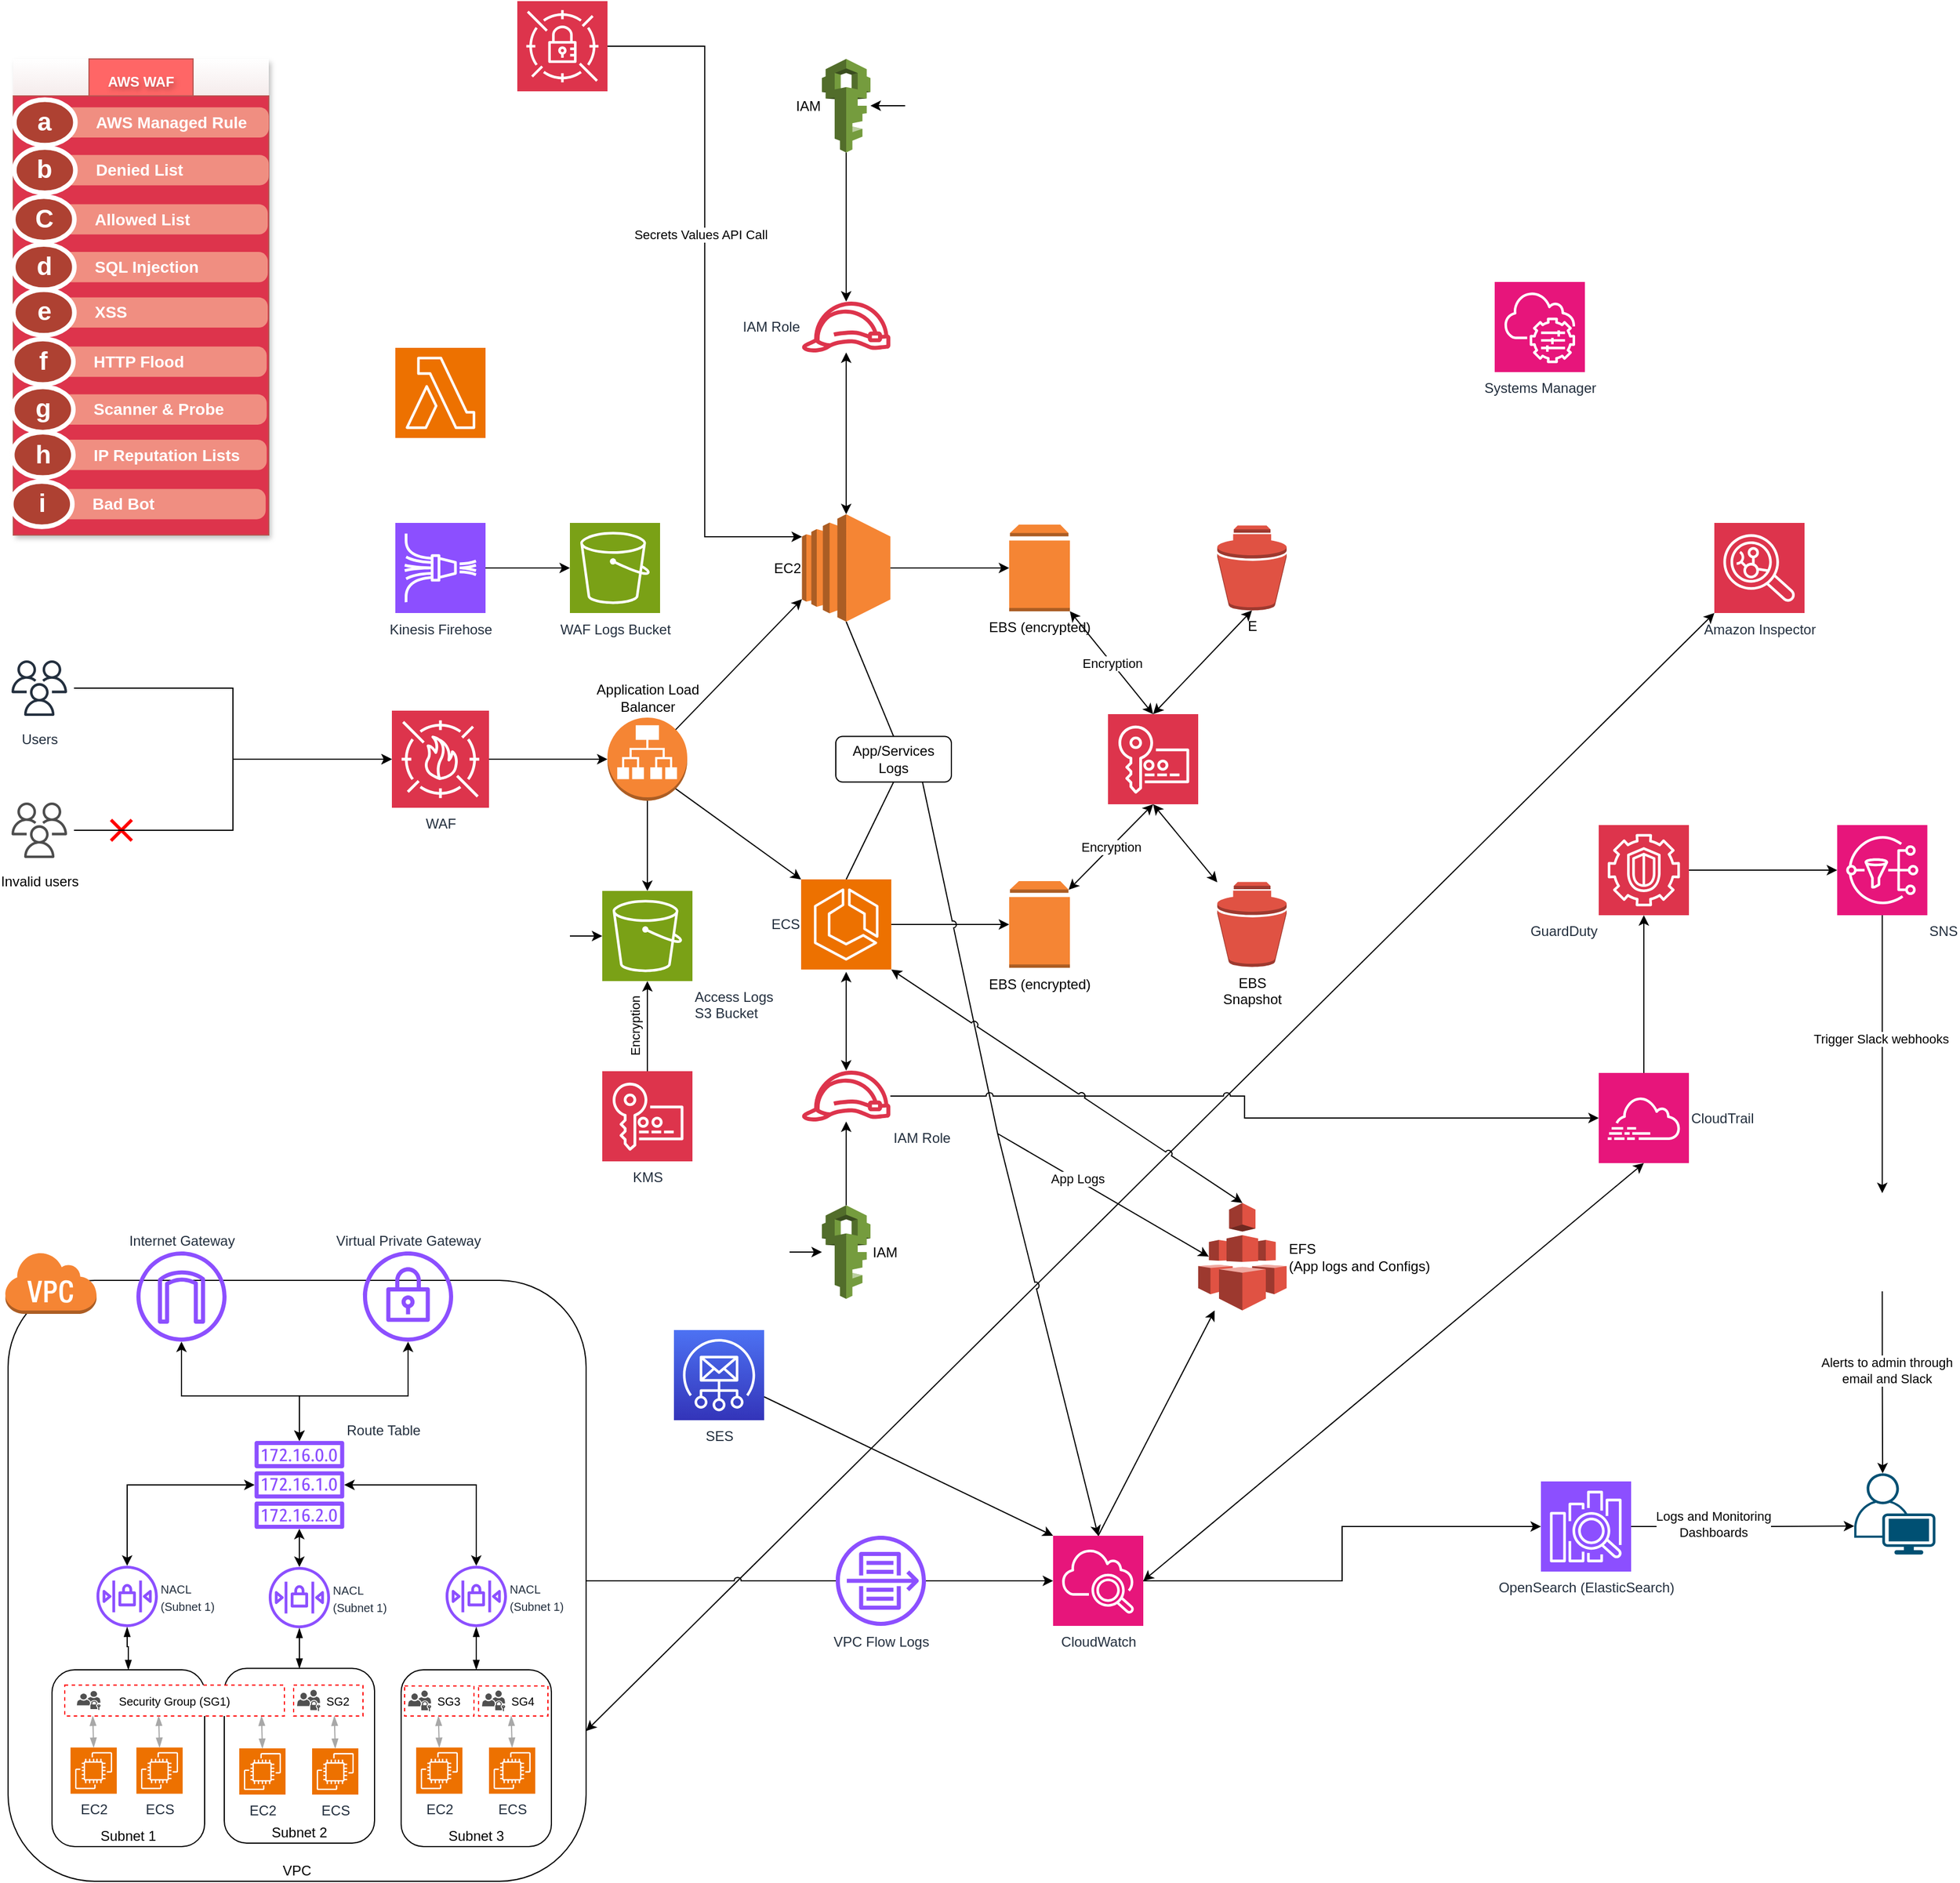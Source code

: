 <mxfile version="24.6.4" type="github">
  <diagram name="Page-1" id="A__zvCagF0eY3WS7tyB6">
    <mxGraphModel dx="1150" dy="1939" grid="1" gridSize="10" guides="1" tooltips="1" connect="1" arrows="1" fold="1" page="0" pageScale="1" pageWidth="1169" pageHeight="827" math="0" shadow="0">
      <root>
        <mxCell id="0" />
        <mxCell id="1" parent="0" />
        <mxCell id="0l8ly5xjkJDx8_FplQ_L-272" style="rounded=0;orthogonalLoop=1;jettySize=auto;html=1;exitX=1;exitY=0.75;exitDx=0;exitDy=0;entryX=0;entryY=1;entryDx=0;entryDy=0;entryPerimeter=0;startArrow=classic;startFill=1;jumpStyle=arc;" edge="1" parent="1" source="0l8ly5xjkJDx8_FplQ_L-101" target="0l8ly5xjkJDx8_FplQ_L-269">
          <mxGeometry relative="1" as="geometry">
            <mxPoint x="1400" y="-710" as="targetPoint" />
          </mxGeometry>
        </mxCell>
        <mxCell id="0l8ly5xjkJDx8_FplQ_L-275" style="rounded=0;orthogonalLoop=1;jettySize=auto;html=1;exitX=1;exitY=0.5;exitDx=0;exitDy=0;endArrow=none;endFill=0;jumpStyle=arc;" edge="1" parent="1" source="0l8ly5xjkJDx8_FplQ_L-101" target="0l8ly5xjkJDx8_FplQ_L-273">
          <mxGeometry relative="1" as="geometry" />
        </mxCell>
        <mxCell id="0l8ly5xjkJDx8_FplQ_L-101" value="VPC" style="rounded=1;whiteSpace=wrap;html=1;verticalAlign=bottom;" vertex="1" parent="1">
          <mxGeometry x="214" y="87" width="500" height="520" as="geometry" />
        </mxCell>
        <mxCell id="0l8ly5xjkJDx8_FplQ_L-73" style="edgeStyle=orthogonalEdgeStyle;rounded=0;orthogonalLoop=1;jettySize=auto;html=1;exitX=0.5;exitY=0;exitDx=0;exitDy=0;startArrow=blockThin;startFill=1;endArrow=blockThin;endFill=1;" edge="1" parent="1" source="0l8ly5xjkJDx8_FplQ_L-60" target="0l8ly5xjkJDx8_FplQ_L-70">
          <mxGeometry relative="1" as="geometry" />
        </mxCell>
        <mxCell id="0l8ly5xjkJDx8_FplQ_L-60" value="Subnet 3" style="rounded=1;whiteSpace=wrap;html=1;verticalAlign=bottom;" vertex="1" parent="1">
          <mxGeometry x="554" y="424" width="130" height="153" as="geometry" />
        </mxCell>
        <mxCell id="0l8ly5xjkJDx8_FplQ_L-71" style="edgeStyle=orthogonalEdgeStyle;rounded=0;orthogonalLoop=1;jettySize=auto;html=1;exitX=0.5;exitY=0;exitDx=0;exitDy=0;startArrow=blockThin;startFill=1;endArrow=blockThin;endFill=1;" edge="1" parent="1" source="0l8ly5xjkJDx8_FplQ_L-51" target="0l8ly5xjkJDx8_FplQ_L-5">
          <mxGeometry relative="1" as="geometry" />
        </mxCell>
        <mxCell id="0l8ly5xjkJDx8_FplQ_L-51" value="Subnet 1" style="rounded=1;whiteSpace=wrap;html=1;verticalAlign=bottom;" vertex="1" parent="1">
          <mxGeometry x="252" y="424" width="132" height="153" as="geometry" />
        </mxCell>
        <mxCell id="0l8ly5xjkJDx8_FplQ_L-5" value="&lt;font style=&quot;font-size: 10px;&quot;&gt;NACL&lt;/font&gt;&lt;div&gt;&lt;font style=&quot;font-size: 10px;&quot;&gt;(Subnet 1)&lt;/font&gt;&lt;/div&gt;" style="sketch=0;outlineConnect=0;fontColor=#232F3E;gradientColor=none;fillColor=#8C4FFF;strokeColor=none;dashed=0;verticalLabelPosition=middle;verticalAlign=middle;align=left;html=1;fontSize=12;fontStyle=0;aspect=fixed;pointerEvents=1;shape=mxgraph.aws4.network_access_control_list;labelPosition=right;" vertex="1" parent="1">
          <mxGeometry x="290.5" y="334" width="53" height="53" as="geometry" />
        </mxCell>
        <mxCell id="0l8ly5xjkJDx8_FplQ_L-35" value="" style="group" vertex="1" connectable="0" parent="1">
          <mxGeometry x="557" y="438" width="60" height="26" as="geometry" />
        </mxCell>
        <mxCell id="0l8ly5xjkJDx8_FplQ_L-36" value="&lt;font style=&quot;font-size: 10px;&quot;&gt;&amp;nbsp; &amp;nbsp; &amp;nbsp; SG3&lt;/font&gt;" style="rounded=0;whiteSpace=wrap;html=1;dashed=1;strokeColor=#FF0303;align=center;" vertex="1" parent="0l8ly5xjkJDx8_FplQ_L-35">
          <mxGeometry width="60" height="26" as="geometry" />
        </mxCell>
        <mxCell id="0l8ly5xjkJDx8_FplQ_L-37" value="" style="sketch=0;pointerEvents=1;shadow=0;dashed=0;html=1;strokeColor=none;fillColor=#505050;labelPosition=center;verticalLabelPosition=bottom;verticalAlign=top;outlineConnect=0;align=center;shape=mxgraph.office.users.universal_security_group;" vertex="1" parent="0l8ly5xjkJDx8_FplQ_L-35">
          <mxGeometry x="3" y="4" width="20" height="18" as="geometry" />
        </mxCell>
        <mxCell id="0l8ly5xjkJDx8_FplQ_L-38" value="&lt;font style=&quot;font-size: 10px;&quot;&gt;&amp;nbsp; &amp;nbsp; &amp;nbsp; SG4&lt;/font&gt;" style="rounded=0;whiteSpace=wrap;html=1;dashed=1;strokeColor=#FF0303;align=center;" vertex="1" parent="1">
          <mxGeometry x="621" y="438" width="60" height="26" as="geometry" />
        </mxCell>
        <mxCell id="0l8ly5xjkJDx8_FplQ_L-39" value="" style="sketch=0;pointerEvents=1;shadow=0;dashed=0;html=1;strokeColor=none;fillColor=#505050;labelPosition=center;verticalLabelPosition=bottom;verticalAlign=top;outlineConnect=0;align=center;shape=mxgraph.office.users.universal_security_group;" vertex="1" parent="1">
          <mxGeometry x="624" y="442" width="20" height="18" as="geometry" />
        </mxCell>
        <mxCell id="0l8ly5xjkJDx8_FplQ_L-40" value="" style="group" vertex="1" connectable="0" parent="1">
          <mxGeometry x="268" y="464" width="40" height="67.24" as="geometry" />
        </mxCell>
        <mxCell id="0l8ly5xjkJDx8_FplQ_L-12" value="EC2" style="sketch=0;points=[[0,0,0],[0.25,0,0],[0.5,0,0],[0.75,0,0],[1,0,0],[0,1,0],[0.25,1,0],[0.5,1,0],[0.75,1,0],[1,1,0],[0,0.25,0],[0,0.5,0],[0,0.75,0],[1,0.25,0],[1,0.5,0],[1,0.75,0]];outlineConnect=0;fontColor=#232F3E;fillColor=#ED7100;strokeColor=#ffffff;dashed=0;verticalLabelPosition=bottom;verticalAlign=top;align=center;html=1;fontSize=12;fontStyle=0;aspect=fixed;shape=mxgraph.aws4.resourceIcon;resIcon=mxgraph.aws4.ec2;" vertex="1" parent="0l8ly5xjkJDx8_FplQ_L-40">
          <mxGeometry y="27.24" width="40" height="40" as="geometry" />
        </mxCell>
        <mxCell id="0l8ly5xjkJDx8_FplQ_L-16" style="edgeStyle=orthogonalEdgeStyle;rounded=0;orthogonalLoop=1;jettySize=auto;html=1;exitX=0.5;exitY=0;exitDx=0;exitDy=0;exitPerimeter=0;entryX=0.225;entryY=1.092;entryDx=0;entryDy=0;entryPerimeter=0;strokeColor=#A8A8A8;startArrow=blockThin;startFill=1;endArrow=blockThin;endFill=1;" edge="1" parent="0l8ly5xjkJDx8_FplQ_L-40" source="0l8ly5xjkJDx8_FplQ_L-12">
          <mxGeometry relative="1" as="geometry">
            <mxPoint x="19.25" as="targetPoint" />
          </mxGeometry>
        </mxCell>
        <mxCell id="0l8ly5xjkJDx8_FplQ_L-41" value="" style="group" vertex="1" connectable="0" parent="1">
          <mxGeometry x="411" y="464" width="120" height="110.0" as="geometry" />
        </mxCell>
        <mxCell id="0l8ly5xjkJDx8_FplQ_L-52" value="Subnet 2" style="rounded=1;whiteSpace=wrap;html=1;verticalAlign=bottom;" vertex="1" parent="0l8ly5xjkJDx8_FplQ_L-41">
          <mxGeometry x="-10" y="-41.2" width="130" height="151.2" as="geometry" />
        </mxCell>
        <mxCell id="0l8ly5xjkJDx8_FplQ_L-42" value="EC2" style="sketch=0;points=[[0,0,0],[0.25,0,0],[0.5,0,0],[0.75,0,0],[1,0,0],[0,1,0],[0.25,1,0],[0.5,1,0],[0.75,1,0],[1,1,0],[0,0.25,0],[0,0.5,0],[0,0.75,0],[1,0.25,0],[1,0.5,0],[1,0.75,0]];outlineConnect=0;fontColor=#232F3E;fillColor=#ED7100;strokeColor=#ffffff;dashed=0;verticalLabelPosition=bottom;verticalAlign=top;align=center;html=1;fontSize=12;fontStyle=0;aspect=fixed;shape=mxgraph.aws4.resourceIcon;resIcon=mxgraph.aws4.ec2;" vertex="1" parent="0l8ly5xjkJDx8_FplQ_L-41">
          <mxGeometry x="3" y="28.057" width="40" height="40" as="geometry" />
        </mxCell>
        <mxCell id="0l8ly5xjkJDx8_FplQ_L-43" style="edgeStyle=orthogonalEdgeStyle;rounded=0;orthogonalLoop=1;jettySize=auto;html=1;exitX=0.5;exitY=0;exitDx=0;exitDy=0;exitPerimeter=0;entryX=0.225;entryY=1.092;entryDx=0;entryDy=0;entryPerimeter=0;strokeColor=#A8A8A8;startArrow=blockThin;startFill=1;endArrow=blockThin;endFill=1;" edge="1" parent="0l8ly5xjkJDx8_FplQ_L-41" source="0l8ly5xjkJDx8_FplQ_L-42">
          <mxGeometry relative="1" as="geometry">
            <mxPoint x="22.25" as="targetPoint" />
          </mxGeometry>
        </mxCell>
        <mxCell id="0l8ly5xjkJDx8_FplQ_L-54" value="&lt;font style=&quot;font-size: 10px;&quot;&gt;Security Group (SG1)&lt;/font&gt;" style="rounded=0;whiteSpace=wrap;html=1;dashed=1;strokeColor=#FF0303;align=center;" vertex="1" parent="0l8ly5xjkJDx8_FplQ_L-41">
          <mxGeometry x="-148" y="-26.78" width="190" height="26.78" as="geometry" />
        </mxCell>
        <mxCell id="0l8ly5xjkJDx8_FplQ_L-56" value="" style="group" vertex="1" connectable="0" parent="0l8ly5xjkJDx8_FplQ_L-41">
          <mxGeometry x="66" width="40" height="69.257" as="geometry" />
        </mxCell>
        <mxCell id="0l8ly5xjkJDx8_FplQ_L-57" value="ECS" style="sketch=0;points=[[0,0,0],[0.25,0,0],[0.5,0,0],[0.75,0,0],[1,0,0],[0,1,0],[0.25,1,0],[0.5,1,0],[0.75,1,0],[1,1,0],[0,0.25,0],[0,0.5,0],[0,0.75,0],[1,0.25,0],[1,0.5,0],[1,0.75,0]];outlineConnect=0;fontColor=#232F3E;fillColor=#ED7100;strokeColor=#ffffff;dashed=0;verticalLabelPosition=bottom;verticalAlign=top;align=center;html=1;fontSize=12;fontStyle=0;aspect=fixed;shape=mxgraph.aws4.resourceIcon;resIcon=mxgraph.aws4.ec2;" vertex="1" parent="0l8ly5xjkJDx8_FplQ_L-56">
          <mxGeometry y="28.057" width="40" height="40" as="geometry" />
        </mxCell>
        <mxCell id="0l8ly5xjkJDx8_FplQ_L-58" style="edgeStyle=orthogonalEdgeStyle;rounded=0;orthogonalLoop=1;jettySize=auto;html=1;exitX=0.5;exitY=0;exitDx=0;exitDy=0;exitPerimeter=0;entryX=0.225;entryY=1.092;entryDx=0;entryDy=0;entryPerimeter=0;strokeColor=#A8A8A8;startArrow=blockThin;startFill=1;endArrow=blockThin;endFill=1;" edge="1" parent="0l8ly5xjkJDx8_FplQ_L-56" source="0l8ly5xjkJDx8_FplQ_L-57">
          <mxGeometry relative="1" as="geometry">
            <mxPoint x="19.25" as="targetPoint" />
          </mxGeometry>
        </mxCell>
        <mxCell id="0l8ly5xjkJDx8_FplQ_L-34" value="" style="group" vertex="1" connectable="0" parent="0l8ly5xjkJDx8_FplQ_L-41">
          <mxGeometry x="50" y="-26.78" width="60" height="26.78" as="geometry" />
        </mxCell>
        <mxCell id="0l8ly5xjkJDx8_FplQ_L-26" value="&lt;font style=&quot;font-size: 10px;&quot;&gt;&amp;nbsp; &amp;nbsp; &amp;nbsp; SG2&lt;/font&gt;" style="rounded=0;whiteSpace=wrap;html=1;dashed=1;strokeColor=#FF0303;align=center;" vertex="1" parent="0l8ly5xjkJDx8_FplQ_L-34">
          <mxGeometry width="60" height="26.78" as="geometry" />
        </mxCell>
        <mxCell id="0l8ly5xjkJDx8_FplQ_L-27" value="" style="sketch=0;pointerEvents=1;shadow=0;dashed=0;html=1;strokeColor=none;fillColor=#505050;labelPosition=center;verticalLabelPosition=bottom;verticalAlign=top;outlineConnect=0;align=center;shape=mxgraph.office.users.universal_security_group;" vertex="1" parent="0l8ly5xjkJDx8_FplQ_L-34">
          <mxGeometry x="3" y="4.12" width="20" height="18.54" as="geometry" />
        </mxCell>
        <mxCell id="0l8ly5xjkJDx8_FplQ_L-55" value="" style="sketch=0;pointerEvents=1;shadow=0;dashed=0;html=1;strokeColor=none;fillColor=#505050;labelPosition=center;verticalLabelPosition=bottom;verticalAlign=top;outlineConnect=0;align=center;shape=mxgraph.office.users.universal_security_group;" vertex="1" parent="0l8ly5xjkJDx8_FplQ_L-41">
          <mxGeometry x="-137.5" y="-21.63" width="20.5" height="16.48" as="geometry" />
        </mxCell>
        <mxCell id="0l8ly5xjkJDx8_FplQ_L-47" value="" style="group" vertex="1" connectable="0" parent="1">
          <mxGeometry x="325" y="464" width="40" height="67.24" as="geometry" />
        </mxCell>
        <mxCell id="0l8ly5xjkJDx8_FplQ_L-48" value="ECS" style="sketch=0;points=[[0,0,0],[0.25,0,0],[0.5,0,0],[0.75,0,0],[1,0,0],[0,1,0],[0.25,1,0],[0.5,1,0],[0.75,1,0],[1,1,0],[0,0.25,0],[0,0.5,0],[0,0.75,0],[1,0.25,0],[1,0.5,0],[1,0.75,0]];outlineConnect=0;fontColor=#232F3E;fillColor=#ED7100;strokeColor=#ffffff;dashed=0;verticalLabelPosition=bottom;verticalAlign=top;align=center;html=1;fontSize=12;fontStyle=0;aspect=fixed;shape=mxgraph.aws4.resourceIcon;resIcon=mxgraph.aws4.ec2;" vertex="1" parent="0l8ly5xjkJDx8_FplQ_L-47">
          <mxGeometry y="27.24" width="40" height="40" as="geometry" />
        </mxCell>
        <mxCell id="0l8ly5xjkJDx8_FplQ_L-49" style="edgeStyle=orthogonalEdgeStyle;rounded=0;orthogonalLoop=1;jettySize=auto;html=1;exitX=0.5;exitY=0;exitDx=0;exitDy=0;exitPerimeter=0;entryX=0.225;entryY=1.092;entryDx=0;entryDy=0;entryPerimeter=0;strokeColor=#A8A8A8;startArrow=blockThin;startFill=1;endArrow=blockThin;endFill=1;" edge="1" parent="0l8ly5xjkJDx8_FplQ_L-47" source="0l8ly5xjkJDx8_FplQ_L-48">
          <mxGeometry relative="1" as="geometry">
            <mxPoint x="19.25" as="targetPoint" />
          </mxGeometry>
        </mxCell>
        <mxCell id="0l8ly5xjkJDx8_FplQ_L-61" value="" style="group" vertex="1" connectable="0" parent="1">
          <mxGeometry x="567" y="464" width="40" height="67.24" as="geometry" />
        </mxCell>
        <mxCell id="0l8ly5xjkJDx8_FplQ_L-62" value="EC2" style="sketch=0;points=[[0,0,0],[0.25,0,0],[0.5,0,0],[0.75,0,0],[1,0,0],[0,1,0],[0.25,1,0],[0.5,1,0],[0.75,1,0],[1,1,0],[0,0.25,0],[0,0.5,0],[0,0.75,0],[1,0.25,0],[1,0.5,0],[1,0.75,0]];outlineConnect=0;fontColor=#232F3E;fillColor=#ED7100;strokeColor=#ffffff;dashed=0;verticalLabelPosition=bottom;verticalAlign=top;align=center;html=1;fontSize=12;fontStyle=0;aspect=fixed;shape=mxgraph.aws4.resourceIcon;resIcon=mxgraph.aws4.ec2;" vertex="1" parent="0l8ly5xjkJDx8_FplQ_L-61">
          <mxGeometry y="27.24" width="40" height="40" as="geometry" />
        </mxCell>
        <mxCell id="0l8ly5xjkJDx8_FplQ_L-63" style="edgeStyle=orthogonalEdgeStyle;rounded=0;orthogonalLoop=1;jettySize=auto;html=1;exitX=0.5;exitY=0;exitDx=0;exitDy=0;exitPerimeter=0;entryX=0.225;entryY=1.092;entryDx=0;entryDy=0;entryPerimeter=0;strokeColor=#A8A8A8;startArrow=blockThin;startFill=1;endArrow=blockThin;endFill=1;" edge="1" parent="0l8ly5xjkJDx8_FplQ_L-61" source="0l8ly5xjkJDx8_FplQ_L-62">
          <mxGeometry relative="1" as="geometry">
            <mxPoint x="19.25" as="targetPoint" />
          </mxGeometry>
        </mxCell>
        <mxCell id="0l8ly5xjkJDx8_FplQ_L-64" value="" style="group" vertex="1" connectable="0" parent="1">
          <mxGeometry x="630" y="464" width="40" height="67.24" as="geometry" />
        </mxCell>
        <mxCell id="0l8ly5xjkJDx8_FplQ_L-65" value="ECS" style="sketch=0;points=[[0,0,0],[0.25,0,0],[0.5,0,0],[0.75,0,0],[1,0,0],[0,1,0],[0.25,1,0],[0.5,1,0],[0.75,1,0],[1,1,0],[0,0.25,0],[0,0.5,0],[0,0.75,0],[1,0.25,0],[1,0.5,0],[1,0.75,0]];outlineConnect=0;fontColor=#232F3E;fillColor=#ED7100;strokeColor=#ffffff;dashed=0;verticalLabelPosition=bottom;verticalAlign=top;align=center;html=1;fontSize=12;fontStyle=0;aspect=fixed;shape=mxgraph.aws4.resourceIcon;resIcon=mxgraph.aws4.ec2;" vertex="1" parent="0l8ly5xjkJDx8_FplQ_L-64">
          <mxGeometry y="27.24" width="40" height="40" as="geometry" />
        </mxCell>
        <mxCell id="0l8ly5xjkJDx8_FplQ_L-66" style="edgeStyle=orthogonalEdgeStyle;rounded=0;orthogonalLoop=1;jettySize=auto;html=1;exitX=0.5;exitY=0;exitDx=0;exitDy=0;exitPerimeter=0;entryX=0.225;entryY=1.092;entryDx=0;entryDy=0;entryPerimeter=0;strokeColor=#A8A8A8;startArrow=blockThin;startFill=1;endArrow=blockThin;endFill=1;" edge="1" parent="0l8ly5xjkJDx8_FplQ_L-64" source="0l8ly5xjkJDx8_FplQ_L-65">
          <mxGeometry relative="1" as="geometry">
            <mxPoint x="19.25" as="targetPoint" />
          </mxGeometry>
        </mxCell>
        <mxCell id="0l8ly5xjkJDx8_FplQ_L-69" value="&lt;font style=&quot;font-size: 10px;&quot;&gt;NACL&lt;/font&gt;&lt;div&gt;&lt;font style=&quot;font-size: 10px;&quot;&gt;(Subnet 1)&lt;/font&gt;&lt;/div&gt;" style="sketch=0;outlineConnect=0;fontColor=#232F3E;gradientColor=none;fillColor=#8C4FFF;strokeColor=none;dashed=0;verticalLabelPosition=middle;verticalAlign=middle;align=left;html=1;fontSize=12;fontStyle=0;aspect=fixed;pointerEvents=1;shape=mxgraph.aws4.network_access_control_list;labelPosition=right;" vertex="1" parent="1">
          <mxGeometry x="439.5" y="335" width="53" height="53" as="geometry" />
        </mxCell>
        <mxCell id="0l8ly5xjkJDx8_FplQ_L-70" value="&lt;font style=&quot;font-size: 10px;&quot;&gt;NACL&lt;/font&gt;&lt;div&gt;&lt;font style=&quot;font-size: 10px;&quot;&gt;(Subnet 1)&lt;/font&gt;&lt;/div&gt;" style="sketch=0;outlineConnect=0;fontColor=#232F3E;gradientColor=none;fillColor=#8C4FFF;strokeColor=none;dashed=0;verticalLabelPosition=middle;verticalAlign=middle;align=left;html=1;fontSize=12;fontStyle=0;aspect=fixed;pointerEvents=1;shape=mxgraph.aws4.network_access_control_list;labelPosition=right;" vertex="1" parent="1">
          <mxGeometry x="592.5" y="334" width="53" height="53" as="geometry" />
        </mxCell>
        <mxCell id="0l8ly5xjkJDx8_FplQ_L-72" style="edgeStyle=orthogonalEdgeStyle;rounded=0;orthogonalLoop=1;jettySize=auto;html=1;exitX=0.5;exitY=0;exitDx=0;exitDy=0;startArrow=blockThin;startFill=1;endArrow=blockThin;endFill=1;" edge="1" parent="1" source="0l8ly5xjkJDx8_FplQ_L-52" target="0l8ly5xjkJDx8_FplQ_L-69">
          <mxGeometry relative="1" as="geometry" />
        </mxCell>
        <mxCell id="0l8ly5xjkJDx8_FplQ_L-76" style="edgeStyle=orthogonalEdgeStyle;rounded=0;orthogonalLoop=1;jettySize=auto;html=1;startArrow=classic;startFill=1;" edge="1" parent="1" source="0l8ly5xjkJDx8_FplQ_L-74" target="0l8ly5xjkJDx8_FplQ_L-5">
          <mxGeometry relative="1" as="geometry" />
        </mxCell>
        <mxCell id="0l8ly5xjkJDx8_FplQ_L-77" style="edgeStyle=orthogonalEdgeStyle;rounded=0;orthogonalLoop=1;jettySize=auto;html=1;startArrow=classic;startFill=1;" edge="1" parent="1" source="0l8ly5xjkJDx8_FplQ_L-74" target="0l8ly5xjkJDx8_FplQ_L-70">
          <mxGeometry relative="1" as="geometry" />
        </mxCell>
        <mxCell id="0l8ly5xjkJDx8_FplQ_L-79" style="edgeStyle=orthogonalEdgeStyle;rounded=0;orthogonalLoop=1;jettySize=auto;html=1;startArrow=classic;startFill=1;" edge="1" parent="1" source="0l8ly5xjkJDx8_FplQ_L-74" target="0l8ly5xjkJDx8_FplQ_L-69">
          <mxGeometry relative="1" as="geometry" />
        </mxCell>
        <mxCell id="0l8ly5xjkJDx8_FplQ_L-74" value="Route Table" style="sketch=0;outlineConnect=0;fontColor=#232F3E;gradientColor=none;fillColor=#8C4FFF;strokeColor=none;dashed=0;verticalLabelPosition=top;verticalAlign=bottom;align=left;html=1;fontSize=12;fontStyle=0;aspect=fixed;pointerEvents=1;shape=mxgraph.aws4.route_table;labelPosition=right;" vertex="1" parent="1">
          <mxGeometry x="427" y="226" width="78" height="76" as="geometry" />
        </mxCell>
        <mxCell id="0l8ly5xjkJDx8_FplQ_L-93" style="edgeStyle=orthogonalEdgeStyle;rounded=0;orthogonalLoop=1;jettySize=auto;html=1;startArrow=classic;startFill=1;" edge="1" parent="1" source="0l8ly5xjkJDx8_FplQ_L-88" target="0l8ly5xjkJDx8_FplQ_L-74">
          <mxGeometry relative="1" as="geometry">
            <Array as="points">
              <mxPoint x="364" y="187" />
              <mxPoint x="466" y="187" />
            </Array>
          </mxGeometry>
        </mxCell>
        <mxCell id="0l8ly5xjkJDx8_FplQ_L-88" value="Internet Gateway" style="sketch=0;outlineConnect=0;fontColor=#232F3E;gradientColor=none;fillColor=#8C4FFF;strokeColor=none;dashed=0;verticalLabelPosition=top;verticalAlign=bottom;align=center;html=1;fontSize=12;fontStyle=0;aspect=fixed;pointerEvents=1;shape=mxgraph.aws4.internet_gateway;labelPosition=center;" vertex="1" parent="1">
          <mxGeometry x="325" y="62" width="78" height="78" as="geometry" />
        </mxCell>
        <mxCell id="0l8ly5xjkJDx8_FplQ_L-95" style="edgeStyle=orthogonalEdgeStyle;rounded=0;orthogonalLoop=1;jettySize=auto;html=1;startArrow=classic;startFill=1;" edge="1" parent="1" source="0l8ly5xjkJDx8_FplQ_L-91" target="0l8ly5xjkJDx8_FplQ_L-74">
          <mxGeometry relative="1" as="geometry">
            <Array as="points">
              <mxPoint x="560" y="187" />
              <mxPoint x="466" y="187" />
            </Array>
          </mxGeometry>
        </mxCell>
        <mxCell id="0l8ly5xjkJDx8_FplQ_L-91" value="Virtual Private Gateway" style="sketch=0;outlineConnect=0;fontColor=#232F3E;gradientColor=none;fillColor=#8C4FFF;strokeColor=none;dashed=0;verticalLabelPosition=top;verticalAlign=bottom;align=center;html=1;fontSize=12;fontStyle=0;aspect=fixed;pointerEvents=1;shape=mxgraph.aws4.vpn_gateway;labelPosition=center;" vertex="1" parent="1">
          <mxGeometry x="521" y="62" width="78" height="78" as="geometry" />
        </mxCell>
        <mxCell id="0l8ly5xjkJDx8_FplQ_L-96" value="" style="outlineConnect=0;dashed=0;verticalLabelPosition=bottom;verticalAlign=top;align=center;html=1;shape=mxgraph.aws3.virtual_private_cloud;fillColor=#F58534;gradientColor=none;" vertex="1" parent="1">
          <mxGeometry x="211" y="62" width="79.5" height="54" as="geometry" />
        </mxCell>
        <mxCell id="0l8ly5xjkJDx8_FplQ_L-200" value="Users" style="sketch=0;outlineConnect=0;fontColor=#232F3E;gradientColor=none;strokeColor=#232F3E;fillColor=#ffffff;dashed=0;verticalLabelPosition=bottom;verticalAlign=top;align=center;html=1;fontSize=12;fontStyle=0;aspect=fixed;shape=mxgraph.aws4.resourceIcon;resIcon=mxgraph.aws4.users;" vertex="1" parent="1">
          <mxGeometry x="211" y="-455.5" width="60" height="60" as="geometry" />
        </mxCell>
        <mxCell id="0l8ly5xjkJDx8_FplQ_L-201" value="Invalid users" style="outlineConnect=0;dashed=0;verticalLabelPosition=bottom;verticalAlign=top;align=center;html=1;fontSize=12;fontStyle=0;aspect=fixed;shape=mxgraph.aws4.resourceIcon;resIcon=mxgraph.aws4.users;fillStyle=solid;strokeColor=#4D4D4D;" vertex="1" parent="1">
          <mxGeometry x="211" y="-332.5" width="60" height="60" as="geometry" />
        </mxCell>
        <mxCell id="0l8ly5xjkJDx8_FplQ_L-210" style="edgeStyle=orthogonalEdgeStyle;rounded=0;orthogonalLoop=1;jettySize=auto;html=1;" edge="1" parent="1" source="0l8ly5xjkJDx8_FplQ_L-202" target="0l8ly5xjkJDx8_FplQ_L-208">
          <mxGeometry relative="1" as="geometry" />
        </mxCell>
        <mxCell id="0l8ly5xjkJDx8_FplQ_L-202" value="WAF" style="sketch=0;points=[[0,0,0],[0.25,0,0],[0.5,0,0],[0.75,0,0],[1,0,0],[0,1,0],[0.25,1,0],[0.5,1,0],[0.75,1,0],[1,1,0],[0,0.25,0],[0,0.5,0],[0,0.75,0],[1,0.25,0],[1,0.5,0],[1,0.75,0]];outlineConnect=0;fontColor=#232F3E;fillColor=#DD344C;strokeColor=#ffffff;dashed=0;verticalLabelPosition=bottom;verticalAlign=top;align=center;html=1;fontSize=12;fontStyle=0;aspect=fixed;shape=mxgraph.aws4.resourceIcon;resIcon=mxgraph.aws4.waf;" vertex="1" parent="1">
          <mxGeometry x="546" y="-406" width="84" height="84" as="geometry" />
        </mxCell>
        <mxCell id="0l8ly5xjkJDx8_FplQ_L-207" value="" style="shape=mxgraph.mockup.markup.redX;fillColor=#ff0000;html=1;shadow=0;whiteSpace=wrap;strokeColor=none;" vertex="1" parent="1">
          <mxGeometry x="302" y="-312.5" width="20" height="20" as="geometry" />
        </mxCell>
        <mxCell id="0l8ly5xjkJDx8_FplQ_L-208" value="Application Load&lt;div&gt;Balancer&lt;/div&gt;" style="outlineConnect=0;dashed=0;verticalLabelPosition=top;verticalAlign=bottom;align=center;html=1;shape=mxgraph.aws3.application_load_balancer;fillColor=#F58534;gradientColor=none;labelPosition=center;" vertex="1" parent="1">
          <mxGeometry x="732.5" y="-400" width="69" height="72" as="geometry" />
        </mxCell>
        <mxCell id="0l8ly5xjkJDx8_FplQ_L-254" style="edgeStyle=orthogonalEdgeStyle;rounded=0;orthogonalLoop=1;jettySize=auto;html=1;startArrow=classic;startFill=1;endArrow=none;endFill=0;" edge="1" parent="1" source="0l8ly5xjkJDx8_FplQ_L-214">
          <mxGeometry relative="1" as="geometry">
            <mxPoint x="700" y="-211" as="targetPoint" />
          </mxGeometry>
        </mxCell>
        <mxCell id="0l8ly5xjkJDx8_FplQ_L-214" value="Access Logs&lt;div&gt;S3 Bucket&lt;/div&gt;" style="sketch=0;points=[[0,0,0],[0.25,0,0],[0.5,0,0],[0.75,0,0],[1,0,0],[0,1,0],[0.25,1,0],[0.5,1,0],[0.75,1,0],[1,1,0],[0,0.25,0],[0,0.5,0],[0,0.75,0],[1,0.25,0],[1,0.5,0],[1,0.75,0]];outlineConnect=0;fontColor=#232F3E;fillColor=#7AA116;strokeColor=#ffffff;dashed=0;verticalLabelPosition=bottom;verticalAlign=top;align=left;html=1;fontSize=12;fontStyle=0;aspect=fixed;shape=mxgraph.aws4.resourceIcon;resIcon=mxgraph.aws4.s3;labelPosition=right;" vertex="1" parent="1">
          <mxGeometry x="728" y="-250" width="78" height="78" as="geometry" />
        </mxCell>
        <mxCell id="0l8ly5xjkJDx8_FplQ_L-216" style="edgeStyle=orthogonalEdgeStyle;rounded=0;orthogonalLoop=1;jettySize=auto;html=1;exitX=0.5;exitY=1;exitDx=0;exitDy=0;exitPerimeter=0;entryX=0.5;entryY=0;entryDx=0;entryDy=0;entryPerimeter=0;" edge="1" parent="1" source="0l8ly5xjkJDx8_FplQ_L-208" target="0l8ly5xjkJDx8_FplQ_L-214">
          <mxGeometry relative="1" as="geometry" />
        </mxCell>
        <mxCell id="0l8ly5xjkJDx8_FplQ_L-217" style="edgeStyle=orthogonalEdgeStyle;rounded=0;orthogonalLoop=1;jettySize=auto;html=1;entryX=0;entryY=0.5;entryDx=0;entryDy=0;entryPerimeter=0;" edge="1" parent="1" source="0l8ly5xjkJDx8_FplQ_L-201" target="0l8ly5xjkJDx8_FplQ_L-202">
          <mxGeometry relative="1" as="geometry" />
        </mxCell>
        <mxCell id="0l8ly5xjkJDx8_FplQ_L-218" style="edgeStyle=orthogonalEdgeStyle;rounded=0;orthogonalLoop=1;jettySize=auto;html=1;entryX=0;entryY=0.5;entryDx=0;entryDy=0;entryPerimeter=0;" edge="1" parent="1" source="0l8ly5xjkJDx8_FplQ_L-200" target="0l8ly5xjkJDx8_FplQ_L-202">
          <mxGeometry relative="1" as="geometry" />
        </mxCell>
        <mxCell id="0l8ly5xjkJDx8_FplQ_L-220" style="edgeStyle=orthogonalEdgeStyle;rounded=0;orthogonalLoop=1;jettySize=auto;html=1;exitX=0.5;exitY=1;exitDx=0;exitDy=0;exitPerimeter=0;entryX=0.5;entryY=0;entryDx=0;entryDy=0;entryPerimeter=0;endArrow=none;endFill=0;startArrow=classic;startFill=1;" edge="1" parent="1" source="0l8ly5xjkJDx8_FplQ_L-214" target="0l8ly5xjkJDx8_FplQ_L-271">
          <mxGeometry relative="1" as="geometry">
            <mxPoint x="767" y="-100" as="targetPoint" />
          </mxGeometry>
        </mxCell>
        <mxCell id="0l8ly5xjkJDx8_FplQ_L-221" value="Encryption" style="edgeLabel;html=1;align=center;verticalAlign=middle;resizable=0;points=[];rotation=270;" vertex="1" connectable="0" parent="0l8ly5xjkJDx8_FplQ_L-220">
          <mxGeometry x="-0.02" y="-5" relative="1" as="geometry">
            <mxPoint x="-6" y="1" as="offset" />
          </mxGeometry>
        </mxCell>
        <mxCell id="0l8ly5xjkJDx8_FplQ_L-256" style="rounded=0;orthogonalLoop=1;jettySize=auto;html=1;exitX=0.5;exitY=0;exitDx=0;exitDy=0;exitPerimeter=0;entryX=0.5;entryY=1;entryDx=0;entryDy=0;endArrow=none;endFill=0;" edge="1" parent="1" source="0l8ly5xjkJDx8_FplQ_L-222" target="0l8ly5xjkJDx8_FplQ_L-247">
          <mxGeometry relative="1" as="geometry" />
        </mxCell>
        <mxCell id="0l8ly5xjkJDx8_FplQ_L-222" value="ECS" style="sketch=0;points=[[0,0,0],[0.25,0,0],[0.5,0,0],[0.75,0,0],[1,0,0],[0,1,0],[0.25,1,0],[0.5,1,0],[0.75,1,0],[1,1,0],[0,0.25,0],[0,0.5,0],[0,0.75,0],[1,0.25,0],[1,0.5,0],[1,0.75,0]];outlineConnect=0;fontColor=#232F3E;fillColor=#ED7100;strokeColor=#ffffff;dashed=0;verticalLabelPosition=middle;verticalAlign=middle;align=right;html=1;fontSize=12;fontStyle=0;aspect=fixed;shape=mxgraph.aws4.resourceIcon;resIcon=mxgraph.aws4.ecs;labelPosition=left;" vertex="1" parent="1">
          <mxGeometry x="900" y="-260" width="78" height="78" as="geometry" />
        </mxCell>
        <mxCell id="0l8ly5xjkJDx8_FplQ_L-223" style="rounded=0;orthogonalLoop=1;jettySize=auto;html=1;exitX=0.855;exitY=0.855;exitDx=0;exitDy=0;exitPerimeter=0;entryX=0;entryY=0;entryDx=0;entryDy=0;entryPerimeter=0;" edge="1" parent="1" source="0l8ly5xjkJDx8_FplQ_L-208" target="0l8ly5xjkJDx8_FplQ_L-222">
          <mxGeometry relative="1" as="geometry" />
        </mxCell>
        <mxCell id="0l8ly5xjkJDx8_FplQ_L-251" style="edgeStyle=orthogonalEdgeStyle;rounded=0;orthogonalLoop=1;jettySize=auto;html=1;exitX=0.5;exitY=0;exitDx=0;exitDy=0;exitPerimeter=0;startArrow=classic;startFill=1;" edge="1" parent="1" source="0l8ly5xjkJDx8_FplQ_L-224" target="0l8ly5xjkJDx8_FplQ_L-232">
          <mxGeometry relative="1" as="geometry" />
        </mxCell>
        <mxCell id="0l8ly5xjkJDx8_FplQ_L-257" style="rounded=0;orthogonalLoop=1;jettySize=auto;html=1;exitX=0.5;exitY=1;exitDx=0;exitDy=0;exitPerimeter=0;entryX=0.5;entryY=0;entryDx=0;entryDy=0;endArrow=none;endFill=0;" edge="1" parent="1" source="0l8ly5xjkJDx8_FplQ_L-224" target="0l8ly5xjkJDx8_FplQ_L-247">
          <mxGeometry relative="1" as="geometry" />
        </mxCell>
        <mxCell id="0l8ly5xjkJDx8_FplQ_L-224" value="EC2" style="outlineConnect=0;dashed=0;verticalLabelPosition=middle;verticalAlign=middle;align=right;html=1;shape=mxgraph.aws3.ec2;fillColor=#F58534;gradientColor=none;labelPosition=left;" vertex="1" parent="1">
          <mxGeometry x="900.75" y="-576" width="76.5" height="93" as="geometry" />
        </mxCell>
        <mxCell id="0l8ly5xjkJDx8_FplQ_L-226" style="rounded=0;orthogonalLoop=1;jettySize=auto;html=1;exitX=0.855;exitY=0.145;exitDx=0;exitDy=0;exitPerimeter=0;entryX=0;entryY=0.79;entryDx=0;entryDy=0;entryPerimeter=0;" edge="1" parent="1" source="0l8ly5xjkJDx8_FplQ_L-208" target="0l8ly5xjkJDx8_FplQ_L-224">
          <mxGeometry relative="1" as="geometry" />
        </mxCell>
        <mxCell id="0l8ly5xjkJDx8_FplQ_L-253" style="edgeStyle=orthogonalEdgeStyle;rounded=0;orthogonalLoop=1;jettySize=auto;html=1;endArrow=none;endFill=0;startArrow=classic;startFill=1;" edge="1" parent="1" source="0l8ly5xjkJDx8_FplQ_L-227">
          <mxGeometry relative="1" as="geometry">
            <mxPoint x="990" y="-929.5" as="targetPoint" />
          </mxGeometry>
        </mxCell>
        <mxCell id="0l8ly5xjkJDx8_FplQ_L-227" value="IAM" style="outlineConnect=0;dashed=0;verticalLabelPosition=middle;verticalAlign=middle;align=right;html=1;shape=mxgraph.aws3.iam;fillColor=#759C3E;gradientColor=none;labelPosition=left;" vertex="1" parent="1">
          <mxGeometry x="918" y="-970" width="42" height="81" as="geometry" />
        </mxCell>
        <mxCell id="0l8ly5xjkJDx8_FplQ_L-231" style="edgeStyle=orthogonalEdgeStyle;rounded=0;orthogonalLoop=1;jettySize=auto;html=1;exitX=0.5;exitY=0;exitDx=0;exitDy=0;exitPerimeter=0;" edge="1" parent="1" source="0l8ly5xjkJDx8_FplQ_L-228" target="0l8ly5xjkJDx8_FplQ_L-229">
          <mxGeometry relative="1" as="geometry" />
        </mxCell>
        <mxCell id="0l8ly5xjkJDx8_FplQ_L-249" style="edgeStyle=orthogonalEdgeStyle;rounded=0;orthogonalLoop=1;jettySize=auto;html=1;startArrow=classic;startFill=1;endArrow=none;endFill=0;" edge="1" parent="1" source="0l8ly5xjkJDx8_FplQ_L-228">
          <mxGeometry relative="1" as="geometry">
            <mxPoint x="890" y="62.5" as="targetPoint" />
          </mxGeometry>
        </mxCell>
        <mxCell id="0l8ly5xjkJDx8_FplQ_L-228" value="IAM" style="outlineConnect=0;dashed=0;verticalLabelPosition=middle;verticalAlign=middle;align=left;html=1;shape=mxgraph.aws3.iam;fillColor=#759C3E;gradientColor=none;labelPosition=right;" vertex="1" parent="1">
          <mxGeometry x="918" y="22" width="42" height="81" as="geometry" />
        </mxCell>
        <mxCell id="0l8ly5xjkJDx8_FplQ_L-250" style="edgeStyle=orthogonalEdgeStyle;rounded=0;orthogonalLoop=1;jettySize=auto;html=1;startArrow=classic;startFill=1;" edge="1" parent="1" source="0l8ly5xjkJDx8_FplQ_L-229">
          <mxGeometry relative="1" as="geometry">
            <mxPoint x="939" y="-180" as="targetPoint" />
          </mxGeometry>
        </mxCell>
        <mxCell id="0l8ly5xjkJDx8_FplQ_L-229" value="IAM Role" style="sketch=0;outlineConnect=0;fontColor=#232F3E;gradientColor=none;fillColor=#DD344C;strokeColor=none;dashed=0;verticalLabelPosition=bottom;verticalAlign=top;align=left;html=1;fontSize=12;fontStyle=0;aspect=fixed;pointerEvents=1;shape=mxgraph.aws4.role;labelPosition=right;" vertex="1" parent="1">
          <mxGeometry x="900" y="-94.5" width="78" height="44" as="geometry" />
        </mxCell>
        <mxCell id="0l8ly5xjkJDx8_FplQ_L-232" value="IAM Role" style="sketch=0;outlineConnect=0;fontColor=#232F3E;gradientColor=none;fillColor=#DD344C;strokeColor=none;dashed=0;verticalLabelPosition=middle;verticalAlign=middle;align=right;html=1;fontSize=12;fontStyle=0;aspect=fixed;pointerEvents=1;shape=mxgraph.aws4.role;labelPosition=left;" vertex="1" parent="1">
          <mxGeometry x="900" y="-760" width="78" height="44" as="geometry" />
        </mxCell>
        <mxCell id="0l8ly5xjkJDx8_FplQ_L-235" value="EBS (encrypted)" style="outlineConnect=0;dashed=0;verticalLabelPosition=bottom;verticalAlign=top;align=center;html=1;shape=mxgraph.aws3.volume;fillColor=#F58534;gradientColor=none;" vertex="1" parent="1">
          <mxGeometry x="1080" y="-567" width="52.5" height="75" as="geometry" />
        </mxCell>
        <mxCell id="0l8ly5xjkJDx8_FplQ_L-246" style="rounded=0;orthogonalLoop=1;jettySize=auto;html=1;startArrow=classic;startFill=1;exitX=0.5;exitY=1;exitDx=0;exitDy=0;exitPerimeter=0;" edge="1" parent="1" source="0l8ly5xjkJDx8_FplQ_L-270" target="0l8ly5xjkJDx8_FplQ_L-243">
          <mxGeometry relative="1" as="geometry">
            <mxPoint x="1208" y="-317" as="sourcePoint" />
          </mxGeometry>
        </mxCell>
        <mxCell id="0l8ly5xjkJDx8_FplQ_L-237" value="EBS (encrypted)" style="outlineConnect=0;dashed=0;verticalLabelPosition=bottom;verticalAlign=top;align=center;html=1;shape=mxgraph.aws3.volume;fillColor=#F58534;gradientColor=none;" vertex="1" parent="1">
          <mxGeometry x="1080" y="-258.5" width="52.5" height="75" as="geometry" />
        </mxCell>
        <mxCell id="0l8ly5xjkJDx8_FplQ_L-238" style="edgeStyle=orthogonalEdgeStyle;rounded=0;orthogonalLoop=1;jettySize=auto;html=1;exitX=1;exitY=0.5;exitDx=0;exitDy=0;exitPerimeter=0;entryX=0;entryY=0.5;entryDx=0;entryDy=0;entryPerimeter=0;" edge="1" parent="1" source="0l8ly5xjkJDx8_FplQ_L-222" target="0l8ly5xjkJDx8_FplQ_L-237">
          <mxGeometry relative="1" as="geometry" />
        </mxCell>
        <mxCell id="0l8ly5xjkJDx8_FplQ_L-239" value="Encryption" style="rounded=0;orthogonalLoop=1;jettySize=auto;html=1;entryX=0.98;entryY=0.1;entryDx=0;entryDy=0;entryPerimeter=0;startArrow=classic;startFill=1;exitX=0.5;exitY=1;exitDx=0;exitDy=0;exitPerimeter=0;" edge="1" parent="1" source="0l8ly5xjkJDx8_FplQ_L-270" target="0l8ly5xjkJDx8_FplQ_L-237">
          <mxGeometry relative="1" as="geometry">
            <mxPoint x="1208" y="-317" as="sourcePoint" />
          </mxGeometry>
        </mxCell>
        <mxCell id="0l8ly5xjkJDx8_FplQ_L-240" value="Encryption" style="rounded=0;orthogonalLoop=1;jettySize=auto;html=1;exitX=0.5;exitY=0;exitDx=0;exitDy=0;exitPerimeter=0;entryX=1;entryY=1;entryDx=0;entryDy=0;entryPerimeter=0;startArrow=classic;startFill=1;" edge="1" parent="1" source="0l8ly5xjkJDx8_FplQ_L-270" target="0l8ly5xjkJDx8_FplQ_L-235">
          <mxGeometry relative="1" as="geometry">
            <mxPoint x="1208.25" y="-410.5" as="sourcePoint" />
          </mxGeometry>
        </mxCell>
        <mxCell id="0l8ly5xjkJDx8_FplQ_L-241" style="edgeStyle=orthogonalEdgeStyle;rounded=0;orthogonalLoop=1;jettySize=auto;html=1;exitX=1;exitY=0.5;exitDx=0;exitDy=0;exitPerimeter=0;entryX=0;entryY=0.5;entryDx=0;entryDy=0;entryPerimeter=0;" edge="1" parent="1" source="0l8ly5xjkJDx8_FplQ_L-224" target="0l8ly5xjkJDx8_FplQ_L-235">
          <mxGeometry relative="1" as="geometry" />
        </mxCell>
        <mxCell id="0l8ly5xjkJDx8_FplQ_L-242" value="E" style="outlineConnect=0;dashed=0;verticalLabelPosition=bottom;verticalAlign=top;align=center;html=1;shape=mxgraph.aws3.snapshot;fillColor=#E05243;gradientColor=none;" vertex="1" parent="1">
          <mxGeometry x="1260" y="-566.25" width="60" height="73.5" as="geometry" />
        </mxCell>
        <mxCell id="0l8ly5xjkJDx8_FplQ_L-243" value="EBS&lt;div&gt;Snapshot&lt;/div&gt;" style="outlineConnect=0;dashed=0;verticalLabelPosition=bottom;verticalAlign=top;align=center;html=1;shape=mxgraph.aws3.snapshot;fillColor=#E05243;gradientColor=none;" vertex="1" parent="1">
          <mxGeometry x="1260" y="-257.75" width="60" height="73.5" as="geometry" />
        </mxCell>
        <mxCell id="0l8ly5xjkJDx8_FplQ_L-244" style="rounded=0;orthogonalLoop=1;jettySize=auto;html=1;exitX=0.5;exitY=0;exitDx=0;exitDy=0;exitPerimeter=0;entryX=0.5;entryY=1;entryDx=0;entryDy=0;entryPerimeter=0;startArrow=classic;startFill=1;" edge="1" parent="1" source="0l8ly5xjkJDx8_FplQ_L-270" target="0l8ly5xjkJDx8_FplQ_L-242">
          <mxGeometry relative="1" as="geometry">
            <mxPoint x="1208.25" y="-410.5" as="sourcePoint" />
          </mxGeometry>
        </mxCell>
        <mxCell id="0l8ly5xjkJDx8_FplQ_L-247" value="App/Services Logs" style="rounded=1;whiteSpace=wrap;html=1;" vertex="1" parent="1">
          <mxGeometry x="930" y="-383.75" width="100" height="39.5" as="geometry" />
        </mxCell>
        <mxCell id="0l8ly5xjkJDx8_FplQ_L-277" style="rounded=0;orthogonalLoop=1;jettySize=auto;html=1;exitX=0.5;exitY=0;exitDx=0;exitDy=0;exitPerimeter=0;" edge="1" parent="1" source="0l8ly5xjkJDx8_FplQ_L-284" target="0l8ly5xjkJDx8_FplQ_L-258">
          <mxGeometry relative="1" as="geometry">
            <mxPoint x="1218.875" y="253.5" as="sourcePoint" />
          </mxGeometry>
        </mxCell>
        <mxCell id="0l8ly5xjkJDx8_FplQ_L-252" style="edgeStyle=orthogonalEdgeStyle;rounded=0;orthogonalLoop=1;jettySize=auto;html=1;entryX=0.5;entryY=1;entryDx=0;entryDy=0;entryPerimeter=0;startArrow=classic;startFill=1;endArrow=none;endFill=0;" edge="1" parent="1" source="0l8ly5xjkJDx8_FplQ_L-232" target="0l8ly5xjkJDx8_FplQ_L-227">
          <mxGeometry relative="1" as="geometry" />
        </mxCell>
        <mxCell id="0l8ly5xjkJDx8_FplQ_L-255" style="rounded=0;orthogonalLoop=1;jettySize=auto;html=1;exitX=0.75;exitY=1;exitDx=0;exitDy=0;entryX=0.5;entryY=0;entryDx=0;entryDy=0;entryPerimeter=0;jumpStyle=arc;" edge="1" parent="1" source="0l8ly5xjkJDx8_FplQ_L-247" target="0l8ly5xjkJDx8_FplQ_L-284">
          <mxGeometry relative="1" as="geometry">
            <mxPoint x="1218.875" y="253.5" as="targetPoint" />
            <Array as="points">
              <mxPoint x="1070" y="-40" />
            </Array>
          </mxGeometry>
        </mxCell>
        <mxCell id="0l8ly5xjkJDx8_FplQ_L-421" style="rounded=0;orthogonalLoop=1;jettySize=auto;html=1;exitX=0.12;exitY=0.5;exitDx=0;exitDy=0;exitPerimeter=0;endArrow=none;endFill=0;startArrow=classic;startFill=1;" edge="1" parent="1" source="0l8ly5xjkJDx8_FplQ_L-258">
          <mxGeometry relative="1" as="geometry">
            <mxPoint x="1070" y="-40" as="targetPoint" />
          </mxGeometry>
        </mxCell>
        <mxCell id="0l8ly5xjkJDx8_FplQ_L-422" value="App Logs" style="edgeLabel;html=1;align=center;verticalAlign=middle;resizable=0;points=[];" vertex="1" connectable="0" parent="0l8ly5xjkJDx8_FplQ_L-421">
          <mxGeometry x="0.263" y="-1" relative="1" as="geometry">
            <mxPoint x="1" as="offset" />
          </mxGeometry>
        </mxCell>
        <mxCell id="0l8ly5xjkJDx8_FplQ_L-258" value="EFS&lt;div&gt;(App logs and Configs)&lt;/div&gt;" style="outlineConnect=0;dashed=0;verticalLabelPosition=middle;verticalAlign=middle;align=left;html=1;shape=mxgraph.aws3.efs;fillColor=#E05243;gradientColor=none;labelPosition=right;" vertex="1" parent="1">
          <mxGeometry x="1243.5" y="20" width="76.5" height="93" as="geometry" />
        </mxCell>
        <mxCell id="0l8ly5xjkJDx8_FplQ_L-262" style="edgeStyle=orthogonalEdgeStyle;rounded=0;orthogonalLoop=1;jettySize=auto;html=1;entryX=0;entryY=0.5;entryDx=0;entryDy=0;entryPerimeter=0;jumpStyle=arc;" edge="1" parent="1" source="0l8ly5xjkJDx8_FplQ_L-229" target="0l8ly5xjkJDx8_FplQ_L-285">
          <mxGeometry relative="1" as="geometry">
            <mxPoint x="1590.75" y="-53.5" as="targetPoint" />
          </mxGeometry>
        </mxCell>
        <mxCell id="0l8ly5xjkJDx8_FplQ_L-263" value="GuardDuty" style="sketch=0;points=[[0,0,0],[0.25,0,0],[0.5,0,0],[0.75,0,0],[1,0,0],[0,1,0],[0.25,1,0],[0.5,1,0],[0.75,1,0],[1,1,0],[0,0.25,0],[0,0.5,0],[0,0.75,0],[1,0.25,0],[1,0.5,0],[1,0.75,0]];outlineConnect=0;fontColor=#232F3E;fillColor=#DD344C;strokeColor=#ffffff;dashed=0;verticalLabelPosition=bottom;verticalAlign=top;align=right;html=1;fontSize=12;fontStyle=0;aspect=fixed;shape=mxgraph.aws4.resourceIcon;resIcon=mxgraph.aws4.guardduty;labelPosition=left;" vertex="1" parent="1">
          <mxGeometry x="1590" y="-307" width="78" height="78" as="geometry" />
        </mxCell>
        <mxCell id="0l8ly5xjkJDx8_FplQ_L-264" style="rounded=0;orthogonalLoop=1;jettySize=auto;html=1;exitX=0.5;exitY=0;exitDx=0;exitDy=0;exitPerimeter=0;entryX=0.5;entryY=1;entryDx=0;entryDy=0;entryPerimeter=0;" edge="1" parent="1" source="0l8ly5xjkJDx8_FplQ_L-285" target="0l8ly5xjkJDx8_FplQ_L-263">
          <mxGeometry relative="1" as="geometry">
            <mxPoint x="1629" y="-100" as="sourcePoint" />
          </mxGeometry>
        </mxCell>
        <mxCell id="0l8ly5xjkJDx8_FplQ_L-280" style="edgeStyle=orthogonalEdgeStyle;rounded=0;orthogonalLoop=1;jettySize=auto;html=1;entryX=0.5;entryY=0;entryDx=0;entryDy=0;exitX=0.5;exitY=1;exitDx=0;exitDy=0;exitPerimeter=0;" edge="1" parent="1" source="0l8ly5xjkJDx8_FplQ_L-281" target="0l8ly5xjkJDx8_FplQ_L-279">
          <mxGeometry relative="1" as="geometry">
            <mxPoint x="1835.3" y="-228.75" as="sourcePoint" />
          </mxGeometry>
        </mxCell>
        <mxCell id="0l8ly5xjkJDx8_FplQ_L-294" value="Trigger Slack webhooks" style="edgeLabel;html=1;align=center;verticalAlign=middle;resizable=0;points=[];" vertex="1" connectable="0" parent="0l8ly5xjkJDx8_FplQ_L-280">
          <mxGeometry x="-0.11" y="-2" relative="1" as="geometry">
            <mxPoint as="offset" />
          </mxGeometry>
        </mxCell>
        <mxCell id="0l8ly5xjkJDx8_FplQ_L-266" style="edgeStyle=orthogonalEdgeStyle;rounded=0;orthogonalLoop=1;jettySize=auto;html=1;entryX=0;entryY=0.5;entryDx=0;entryDy=0;entryPerimeter=0;" edge="1" parent="1" source="0l8ly5xjkJDx8_FplQ_L-263" target="0l8ly5xjkJDx8_FplQ_L-281">
          <mxGeometry relative="1" as="geometry">
            <mxPoint x="1797" y="-268.53" as="targetPoint" />
          </mxGeometry>
        </mxCell>
        <mxCell id="0l8ly5xjkJDx8_FplQ_L-267" value="Systems Manager" style="sketch=0;points=[[0,0,0],[0.25,0,0],[0.5,0,0],[0.75,0,0],[1,0,0],[0,1,0],[0.25,1,0],[0.5,1,0],[0.75,1,0],[1,1,0],[0,0.25,0],[0,0.5,0],[0,0.75,0],[1,0.25,0],[1,0.5,0],[1,0.75,0]];points=[[0,0,0],[0.25,0,0],[0.5,0,0],[0.75,0,0],[1,0,0],[0,1,0],[0.25,1,0],[0.5,1,0],[0.75,1,0],[1,1,0],[0,0.25,0],[0,0.5,0],[0,0.75,0],[1,0.25,0],[1,0.5,0],[1,0.75,0]];outlineConnect=0;fontColor=#232F3E;fillColor=#E7157B;strokeColor=#ffffff;dashed=0;verticalLabelPosition=bottom;verticalAlign=top;align=center;html=1;fontSize=12;fontStyle=0;aspect=fixed;shape=mxgraph.aws4.resourceIcon;resIcon=mxgraph.aws4.systems_manager;" vertex="1" parent="1">
          <mxGeometry x="1500" y="-777" width="78" height="78" as="geometry" />
        </mxCell>
        <mxCell id="0l8ly5xjkJDx8_FplQ_L-269" value="Amazon Inspector" style="sketch=0;points=[[0,0,0],[0.25,0,0],[0.5,0,0],[0.75,0,0],[1,0,0],[0,1,0],[0.25,1,0],[0.5,1,0],[0.75,1,0],[1,1,0],[0,0.25,0],[0,0.5,0],[0,0.75,0],[1,0.25,0],[1,0.5,0],[1,0.75,0]];outlineConnect=0;fontColor=#232F3E;fillColor=#DD344C;strokeColor=#ffffff;dashed=0;verticalLabelPosition=bottom;verticalAlign=top;align=center;html=1;fontSize=12;fontStyle=0;aspect=fixed;shape=mxgraph.aws4.resourceIcon;resIcon=mxgraph.aws4.inspector;" vertex="1" parent="1">
          <mxGeometry x="1690" y="-568.5" width="78" height="78" as="geometry" />
        </mxCell>
        <mxCell id="0l8ly5xjkJDx8_FplQ_L-270" value="" style="sketch=0;points=[[0,0,0],[0.25,0,0],[0.5,0,0],[0.75,0,0],[1,0,0],[0,1,0],[0.25,1,0],[0.5,1,0],[0.75,1,0],[1,1,0],[0,0.25,0],[0,0.5,0],[0,0.75,0],[1,0.25,0],[1,0.5,0],[1,0.75,0]];outlineConnect=0;fontColor=#232F3E;fillColor=#DD344C;strokeColor=#ffffff;dashed=0;verticalLabelPosition=bottom;verticalAlign=top;align=center;html=1;fontSize=12;fontStyle=0;aspect=fixed;shape=mxgraph.aws4.resourceIcon;resIcon=mxgraph.aws4.key_management_service;" vertex="1" parent="1">
          <mxGeometry x="1165.5" y="-403" width="78" height="78" as="geometry" />
        </mxCell>
        <mxCell id="0l8ly5xjkJDx8_FplQ_L-271" value="KMS" style="sketch=0;points=[[0,0,0],[0.25,0,0],[0.5,0,0],[0.75,0,0],[1,0,0],[0,1,0],[0.25,1,0],[0.5,1,0],[0.75,1,0],[1,1,0],[0,0.25,0],[0,0.5,0],[0,0.75,0],[1,0.25,0],[1,0.5,0],[1,0.75,0]];outlineConnect=0;fontColor=#232F3E;fillColor=#DD344C;strokeColor=#ffffff;dashed=0;verticalLabelPosition=bottom;verticalAlign=top;align=center;html=1;fontSize=12;fontStyle=0;aspect=fixed;shape=mxgraph.aws4.resourceIcon;resIcon=mxgraph.aws4.key_management_service;" vertex="1" parent="1">
          <mxGeometry x="728" y="-94" width="78" height="78" as="geometry" />
        </mxCell>
        <mxCell id="0l8ly5xjkJDx8_FplQ_L-273" value="VPC Flow Logs" style="sketch=0;outlineConnect=0;fontColor=#232F3E;gradientColor=none;fillColor=#8C4FFF;strokeColor=none;dashed=0;verticalLabelPosition=bottom;verticalAlign=top;align=center;html=1;fontSize=12;fontStyle=0;aspect=fixed;pointerEvents=1;shape=mxgraph.aws4.flow_logs;" vertex="1" parent="1">
          <mxGeometry x="930" y="308" width="78" height="78" as="geometry" />
        </mxCell>
        <mxCell id="0l8ly5xjkJDx8_FplQ_L-274" style="edgeStyle=orthogonalEdgeStyle;rounded=0;orthogonalLoop=1;jettySize=auto;html=1;entryX=0;entryY=0.5;entryDx=0;entryDy=0;entryPerimeter=0;" edge="1" parent="1" source="0l8ly5xjkJDx8_FplQ_L-273" target="0l8ly5xjkJDx8_FplQ_L-284">
          <mxGeometry relative="1" as="geometry">
            <mxPoint x="1126.25" y="347" as="targetPoint" />
          </mxGeometry>
        </mxCell>
        <mxCell id="0l8ly5xjkJDx8_FplQ_L-276" style="rounded=0;orthogonalLoop=1;jettySize=auto;html=1;exitX=1;exitY=0.5;exitDx=0;exitDy=0;exitPerimeter=0;entryX=0.5;entryY=1;entryDx=0;entryDy=0;entryPerimeter=0;startArrow=classic;startFill=1;" edge="1" parent="1" source="0l8ly5xjkJDx8_FplQ_L-284" target="0l8ly5xjkJDx8_FplQ_L-285">
          <mxGeometry relative="1" as="geometry">
            <mxPoint x="1251.875" y="300" as="sourcePoint" />
            <mxPoint x="1629" y="-7" as="targetPoint" />
          </mxGeometry>
        </mxCell>
        <mxCell id="0l8ly5xjkJDx8_FplQ_L-278" style="rounded=0;orthogonalLoop=1;jettySize=auto;html=1;exitX=1;exitY=1;exitDx=0;exitDy=0;exitPerimeter=0;entryX=0.5;entryY=0;entryDx=0;entryDy=0;entryPerimeter=0;startArrow=classic;startFill=1;jumpStyle=arc;" edge="1" parent="1" source="0l8ly5xjkJDx8_FplQ_L-222" target="0l8ly5xjkJDx8_FplQ_L-258">
          <mxGeometry relative="1" as="geometry" />
        </mxCell>
        <mxCell id="0l8ly5xjkJDx8_FplQ_L-279" value="" style="shape=image;html=1;verticalAlign=top;verticalLabelPosition=bottom;labelBackgroundColor=#ffffff;imageAspect=0;aspect=fixed;image=https://cdn2.iconfinder.com/data/icons/social-media-2285/512/1_Slack_colored_svg-128.png" vertex="1" parent="1">
          <mxGeometry x="1792.75" y="11.5" width="85" height="85" as="geometry" />
        </mxCell>
        <mxCell id="0l8ly5xjkJDx8_FplQ_L-281" value="SNS" style="sketch=0;points=[[0,0,0],[0.25,0,0],[0.5,0,0],[0.75,0,0],[1,0,0],[0,1,0],[0.25,1,0],[0.5,1,0],[0.75,1,0],[1,1,0],[0,0.25,0],[0,0.5,0],[0,0.75,0],[1,0.25,0],[1,0.5,0],[1,0.75,0]];outlineConnect=0;fontColor=#232F3E;fillColor=#E7157B;strokeColor=#ffffff;dashed=0;verticalLabelPosition=bottom;verticalAlign=top;align=left;html=1;fontSize=12;fontStyle=0;aspect=fixed;shape=mxgraph.aws4.resourceIcon;resIcon=mxgraph.aws4.sns;labelPosition=right;" vertex="1" parent="1">
          <mxGeometry x="1796.25" y="-307" width="78" height="78" as="geometry" />
        </mxCell>
        <mxCell id="0l8ly5xjkJDx8_FplQ_L-284" value="CloudWatch" style="sketch=0;points=[[0,0,0],[0.25,0,0],[0.5,0,0],[0.75,0,0],[1,0,0],[0,1,0],[0.25,1,0],[0.5,1,0],[0.75,1,0],[1,1,0],[0,0.25,0],[0,0.5,0],[0,0.75,0],[1,0.25,0],[1,0.5,0],[1,0.75,0]];points=[[0,0,0],[0.25,0,0],[0.5,0,0],[0.75,0,0],[1,0,0],[0,1,0],[0.25,1,0],[0.5,1,0],[0.75,1,0],[1,1,0],[0,0.25,0],[0,0.5,0],[0,0.75,0],[1,0.25,0],[1,0.5,0],[1,0.75,0]];outlineConnect=0;fontColor=#232F3E;fillColor=#E7157B;strokeColor=#ffffff;dashed=0;verticalLabelPosition=bottom;verticalAlign=top;align=center;html=1;fontSize=12;fontStyle=0;aspect=fixed;shape=mxgraph.aws4.resourceIcon;resIcon=mxgraph.aws4.cloudwatch_2;" vertex="1" parent="1">
          <mxGeometry x="1118" y="308" width="78" height="78" as="geometry" />
        </mxCell>
        <mxCell id="0l8ly5xjkJDx8_FplQ_L-285" value="CloudTrail" style="sketch=0;points=[[0,0,0],[0.25,0,0],[0.5,0,0],[0.75,0,0],[1,0,0],[0,1,0],[0.25,1,0],[0.5,1,0],[0.75,1,0],[1,1,0],[0,0.25,0],[0,0.5,0],[0,0.75,0],[1,0.25,0],[1,0.5,0],[1,0.75,0]];points=[[0,0,0],[0.25,0,0],[0.5,0,0],[0.75,0,0],[1,0,0],[0,1,0],[0.25,1,0],[0.5,1,0],[0.75,1,0],[1,1,0],[0,0.25,0],[0,0.5,0],[0,0.75,0],[1,0.25,0],[1,0.5,0],[1,0.75,0]];outlineConnect=0;fontColor=#232F3E;fillColor=#E7157B;strokeColor=#ffffff;dashed=0;verticalLabelPosition=middle;verticalAlign=middle;align=left;html=1;fontSize=12;fontStyle=0;aspect=fixed;shape=mxgraph.aws4.resourceIcon;resIcon=mxgraph.aws4.cloudtrail;labelPosition=right;" vertex="1" parent="1">
          <mxGeometry x="1590" y="-92.5" width="78" height="78" as="geometry" />
        </mxCell>
        <mxCell id="0l8ly5xjkJDx8_FplQ_L-286" value="OpenSearch (ElasticSearch)" style="sketch=0;points=[[0,0,0],[0.25,0,0],[0.5,0,0],[0.75,0,0],[1,0,0],[0,1,0],[0.25,1,0],[0.5,1,0],[0.75,1,0],[1,1,0],[0,0.25,0],[0,0.5,0],[0,0.75,0],[1,0.25,0],[1,0.5,0],[1,0.75,0]];outlineConnect=0;fontColor=#232F3E;fillColor=#8C4FFF;strokeColor=#ffffff;dashed=0;verticalLabelPosition=bottom;verticalAlign=top;align=center;html=1;fontSize=12;fontStyle=0;aspect=fixed;shape=mxgraph.aws4.resourceIcon;resIcon=mxgraph.aws4.elasticsearch_service;" vertex="1" parent="1">
          <mxGeometry x="1540" y="261" width="78" height="78" as="geometry" />
        </mxCell>
        <mxCell id="0l8ly5xjkJDx8_FplQ_L-287" style="edgeStyle=orthogonalEdgeStyle;rounded=0;orthogonalLoop=1;jettySize=auto;html=1;exitX=1;exitY=0.5;exitDx=0;exitDy=0;exitPerimeter=0;entryX=0;entryY=0.5;entryDx=0;entryDy=0;entryPerimeter=0;" edge="1" parent="1" source="0l8ly5xjkJDx8_FplQ_L-284" target="0l8ly5xjkJDx8_FplQ_L-286">
          <mxGeometry relative="1" as="geometry" />
        </mxCell>
        <mxCell id="0l8ly5xjkJDx8_FplQ_L-288" value="" style="points=[[0.35,0,0],[0.98,0.51,0],[1,0.71,0],[0.67,1,0],[0,0.795,0],[0,0.65,0]];verticalLabelPosition=bottom;sketch=0;html=1;verticalAlign=top;aspect=fixed;align=center;pointerEvents=1;shape=mxgraph.cisco19.user;fillColor=#005073;strokeColor=none;" vertex="1" parent="1">
          <mxGeometry x="1811.0" y="254" width="70.25" height="70.25" as="geometry" />
        </mxCell>
        <mxCell id="0l8ly5xjkJDx8_FplQ_L-289" style="edgeStyle=orthogonalEdgeStyle;rounded=0;orthogonalLoop=1;jettySize=auto;html=1;exitX=1;exitY=0.5;exitDx=0;exitDy=0;exitPerimeter=0;entryX=0;entryY=0.65;entryDx=0;entryDy=0;entryPerimeter=0;" edge="1" parent="1" source="0l8ly5xjkJDx8_FplQ_L-286" target="0l8ly5xjkJDx8_FplQ_L-288">
          <mxGeometry relative="1" as="geometry" />
        </mxCell>
        <mxCell id="0l8ly5xjkJDx8_FplQ_L-291" value="Logs and Monitoring&lt;div&gt;Dashboards&lt;/div&gt;" style="edgeLabel;html=1;align=center;verticalAlign=middle;resizable=0;points=[];" vertex="1" connectable="0" parent="0l8ly5xjkJDx8_FplQ_L-289">
          <mxGeometry x="-0.265" y="2" relative="1" as="geometry">
            <mxPoint as="offset" />
          </mxGeometry>
        </mxCell>
        <mxCell id="0l8ly5xjkJDx8_FplQ_L-290" style="edgeStyle=orthogonalEdgeStyle;rounded=0;orthogonalLoop=1;jettySize=auto;html=1;exitX=0.5;exitY=1;exitDx=0;exitDy=0;entryX=0.35;entryY=0;entryDx=0;entryDy=0;entryPerimeter=0;" edge="1" parent="1" source="0l8ly5xjkJDx8_FplQ_L-279" target="0l8ly5xjkJDx8_FplQ_L-288">
          <mxGeometry relative="1" as="geometry" />
        </mxCell>
        <mxCell id="0l8ly5xjkJDx8_FplQ_L-293" value="Alerts to admin through&lt;div&gt;email and Slack&lt;/div&gt;" style="edgeLabel;html=1;align=center;verticalAlign=middle;resizable=0;points=[];" vertex="1" connectable="0" parent="0l8ly5xjkJDx8_FplQ_L-290">
          <mxGeometry x="-0.144" y="3" relative="1" as="geometry">
            <mxPoint y="1" as="offset" />
          </mxGeometry>
        </mxCell>
        <mxCell id="0l8ly5xjkJDx8_FplQ_L-295" value="SES" style="sketch=0;points=[[0,0,0],[0.25,0,0],[0.5,0,0],[0.75,0,0],[1,0,0],[0,1,0],[0.25,1,0],[0.5,1,0],[0.75,1,0],[1,1,0],[0,0.25,0],[0,0.5,0],[0,0.75,0],[1,0.25,0],[1,0.5,0],[1,0.75,0]];outlineConnect=0;fontColor=#232F3E;gradientColor=#4D72F3;gradientDirection=north;fillColor=#3334B9;strokeColor=#ffffff;dashed=0;verticalLabelPosition=bottom;verticalAlign=top;align=center;html=1;fontSize=12;fontStyle=0;aspect=fixed;shape=mxgraph.aws4.resourceIcon;resIcon=mxgraph.aws4.simple_email_service;" vertex="1" parent="1">
          <mxGeometry x="790" y="130" width="78" height="78" as="geometry" />
        </mxCell>
        <mxCell id="0l8ly5xjkJDx8_FplQ_L-296" style="rounded=0;orthogonalLoop=1;jettySize=auto;html=1;entryX=0;entryY=0;entryDx=0;entryDy=0;entryPerimeter=0;" edge="1" parent="1" source="0l8ly5xjkJDx8_FplQ_L-295" target="0l8ly5xjkJDx8_FplQ_L-284">
          <mxGeometry relative="1" as="geometry" />
        </mxCell>
        <mxCell id="0l8ly5xjkJDx8_FplQ_L-297" value="Kinesis Firehose" style="sketch=0;points=[[0,0,0],[0.25,0,0],[0.5,0,0],[0.75,0,0],[1,0,0],[0,1,0],[0.25,1,0],[0.5,1,0],[0.75,1,0],[1,1,0],[0,0.25,0],[0,0.5,0],[0,0.75,0],[1,0.25,0],[1,0.5,0],[1,0.75,0]];outlineConnect=0;fontColor=#232F3E;fillColor=#8C4FFF;strokeColor=#ffffff;dashed=0;verticalLabelPosition=bottom;verticalAlign=top;align=center;html=1;fontSize=12;fontStyle=0;aspect=fixed;shape=mxgraph.aws4.resourceIcon;resIcon=mxgraph.aws4.kinesis_data_firehose;" vertex="1" parent="1">
          <mxGeometry x="549" y="-568.5" width="78" height="78" as="geometry" />
        </mxCell>
        <mxCell id="0l8ly5xjkJDx8_FplQ_L-298" value="" style="sketch=0;points=[[0,0,0],[0.25,0,0],[0.5,0,0],[0.75,0,0],[1,0,0],[0,1,0],[0.25,1,0],[0.5,1,0],[0.75,1,0],[1,1,0],[0,0.25,0],[0,0.5,0],[0,0.75,0],[1,0.25,0],[1,0.5,0],[1,0.75,0]];outlineConnect=0;fontColor=#232F3E;fillColor=#ED7100;strokeColor=#ffffff;dashed=0;verticalLabelPosition=bottom;verticalAlign=top;align=center;html=1;fontSize=12;fontStyle=0;aspect=fixed;shape=mxgraph.aws4.resourceIcon;resIcon=mxgraph.aws4.lambda;" vertex="1" parent="1">
          <mxGeometry x="549" y="-720" width="78" height="78" as="geometry" />
        </mxCell>
        <mxCell id="0l8ly5xjkJDx8_FplQ_L-301" value="WAF Logs Bucket" style="sketch=0;points=[[0,0,0],[0.25,0,0],[0.5,0,0],[0.75,0,0],[1,0,0],[0,1,0],[0.25,1,0],[0.5,1,0],[0.75,1,0],[1,1,0],[0,0.25,0],[0,0.5,0],[0,0.75,0],[1,0.25,0],[1,0.5,0],[1,0.75,0]];outlineConnect=0;fontColor=#232F3E;fillColor=#7AA116;strokeColor=#ffffff;dashed=0;verticalLabelPosition=bottom;verticalAlign=top;align=center;html=1;fontSize=12;fontStyle=0;aspect=fixed;shape=mxgraph.aws4.resourceIcon;resIcon=mxgraph.aws4.s3;" vertex="1" parent="1">
          <mxGeometry x="700" y="-568.5" width="78" height="78" as="geometry" />
        </mxCell>
        <mxCell id="0l8ly5xjkJDx8_FplQ_L-302" style="edgeStyle=orthogonalEdgeStyle;rounded=0;orthogonalLoop=1;jettySize=auto;html=1;exitX=1;exitY=0.5;exitDx=0;exitDy=0;exitPerimeter=0;entryX=0;entryY=0.5;entryDx=0;entryDy=0;entryPerimeter=0;" edge="1" parent="1" source="0l8ly5xjkJDx8_FplQ_L-297" target="0l8ly5xjkJDx8_FplQ_L-301">
          <mxGeometry relative="1" as="geometry" />
        </mxCell>
        <mxCell id="0l8ly5xjkJDx8_FplQ_L-394" value="" style="group;fillColor=default;textShadow=0;fontStyle=0;container=0;shadow=1;rounded=0;gradientColor=#790202;gradientDirection=south;" vertex="1" connectable="0" parent="1">
          <mxGeometry x="218.5" y="-970" width="221" height="412" as="geometry" />
        </mxCell>
        <mxCell id="0l8ly5xjkJDx8_FplQ_L-393" value="&lt;font color=&quot;#ffffff&quot;&gt;AWS WAF&lt;/font&gt;" style="rounded=0;whiteSpace=wrap;html=1;shadow=0;glass=0;fontStyle=1;textShadow=1;fillColor=#FF6666;strokeColor=#b85450;" vertex="1" parent="1">
          <mxGeometry x="284" y="-970" width="90" height="40" as="geometry" />
        </mxCell>
        <mxCell id="0l8ly5xjkJDx8_FplQ_L-392" value="" style="group;fillColor=#DD344C;strokeColor=#b85450;" vertex="1" connectable="0" parent="1">
          <mxGeometry x="218.5" y="-938" width="221" height="380" as="geometry" />
        </mxCell>
        <mxCell id="0l8ly5xjkJDx8_FplQ_L-378" value="Allowed List" style="shape=rect;rounded=1;whiteSpace=wrap;html=1;shadow=0;strokeColor=none;fillColor=#F08E81;arcSize=30;fontSize=14;spacingLeft=42;fontStyle=1;fontColor=#FFFFFF;align=left;" vertex="1" parent="0l8ly5xjkJDx8_FplQ_L-392">
          <mxGeometry x="26.414" y="93.724" width="193.705" height="26.207" as="geometry" />
        </mxCell>
        <mxCell id="0l8ly5xjkJDx8_FplQ_L-379" value="C" style="shape=ellipse;perimeter=ellipsePerimeter;fontSize=22;fontStyle=1;shadow=0;strokeColor=#ffffff;fillColor=#AE4132;strokeWidth=4;fontColor=#ffffff;align=center;whiteSpace=wrap;html=1;" vertex="1" parent="0l8ly5xjkJDx8_FplQ_L-392">
          <mxGeometry y="87.172" width="52.829" height="39.31" as="geometry" />
        </mxCell>
        <mxCell id="0l8ly5xjkJDx8_FplQ_L-397" value="" style="group" vertex="1" connectable="0" parent="0l8ly5xjkJDx8_FplQ_L-392">
          <mxGeometry x="0.88" y="3.272" width="220.12" height="39.31" as="geometry" />
        </mxCell>
        <mxCell id="0l8ly5xjkJDx8_FplQ_L-395" value="AWS Managed Rule" style="shape=rect;rounded=1;whiteSpace=wrap;html=1;shadow=0;strokeColor=none;fillColor=#F08E81;arcSize=30;fontSize=14;spacingLeft=42;fontStyle=1;fontColor=#FFFFFF;align=left;" vertex="1" parent="0l8ly5xjkJDx8_FplQ_L-397">
          <mxGeometry x="26.414" y="6.552" width="193.705" height="26.207" as="geometry" />
        </mxCell>
        <mxCell id="0l8ly5xjkJDx8_FplQ_L-396" value="a" style="shape=ellipse;perimeter=ellipsePerimeter;fontSize=22;fontStyle=1;shadow=0;strokeColor=#ffffff;fillColor=#AE4132;strokeWidth=4;fontColor=#ffffff;align=center;whiteSpace=wrap;html=1;" vertex="1" parent="0l8ly5xjkJDx8_FplQ_L-397">
          <mxGeometry width="52.829" height="39.31" as="geometry" />
        </mxCell>
        <mxCell id="0l8ly5xjkJDx8_FplQ_L-399" value="" style="group" vertex="1" connectable="0" parent="0l8ly5xjkJDx8_FplQ_L-392">
          <mxGeometry x="0.88" y="44.582" width="220.12" height="39.31" as="geometry" />
        </mxCell>
        <mxCell id="0l8ly5xjkJDx8_FplQ_L-400" value="Denied List" style="shape=rect;rounded=1;whiteSpace=wrap;html=1;shadow=0;strokeColor=none;fillColor=#F08E81;arcSize=30;fontSize=14;spacingLeft=42;fontStyle=1;fontColor=#FFFFFF;align=left;" vertex="1" parent="0l8ly5xjkJDx8_FplQ_L-399">
          <mxGeometry x="26.414" y="6.552" width="193.705" height="26.207" as="geometry" />
        </mxCell>
        <mxCell id="0l8ly5xjkJDx8_FplQ_L-401" value="b" style="shape=ellipse;perimeter=ellipsePerimeter;fontSize=22;fontStyle=1;shadow=0;strokeColor=#ffffff;fillColor=#AE4132;strokeWidth=4;fontColor=#ffffff;align=center;whiteSpace=wrap;html=1;" vertex="1" parent="0l8ly5xjkJDx8_FplQ_L-399">
          <mxGeometry width="52.829" height="39.31" as="geometry" />
        </mxCell>
        <mxCell id="0l8ly5xjkJDx8_FplQ_L-402" value="HTTP Flood" style="shape=rect;rounded=1;whiteSpace=wrap;html=1;shadow=0;strokeColor=none;fillColor=#F08E81;arcSize=30;fontSize=14;spacingLeft=42;fontStyle=1;fontColor=#FFFFFF;align=left;" vertex="1" parent="0l8ly5xjkJDx8_FplQ_L-392">
          <mxGeometry x="25.534" y="216.934" width="193.705" height="26.207" as="geometry" />
        </mxCell>
        <mxCell id="0l8ly5xjkJDx8_FplQ_L-403" value="f" style="shape=ellipse;perimeter=ellipsePerimeter;fontSize=22;fontStyle=1;shadow=0;strokeColor=#ffffff;fillColor=#AE4132;strokeWidth=4;fontColor=#ffffff;align=center;whiteSpace=wrap;html=1;" vertex="1" parent="0l8ly5xjkJDx8_FplQ_L-392">
          <mxGeometry x="-0.88" y="210.382" width="52.829" height="39.31" as="geometry" />
        </mxCell>
        <mxCell id="0l8ly5xjkJDx8_FplQ_L-404" value="" style="group" vertex="1" connectable="0" parent="0l8ly5xjkJDx8_FplQ_L-392">
          <mxGeometry y="128.482" width="220.12" height="39.31" as="geometry" />
        </mxCell>
        <mxCell id="0l8ly5xjkJDx8_FplQ_L-405" value="SQL Injection" style="shape=rect;rounded=1;whiteSpace=wrap;html=1;shadow=0;strokeColor=none;fillColor=#F08E81;arcSize=30;fontSize=14;spacingLeft=42;fontStyle=1;fontColor=#FFFFFF;align=left;" vertex="1" parent="0l8ly5xjkJDx8_FplQ_L-404">
          <mxGeometry x="26.414" y="6.552" width="193.705" height="26.207" as="geometry" />
        </mxCell>
        <mxCell id="0l8ly5xjkJDx8_FplQ_L-406" value="d" style="shape=ellipse;perimeter=ellipsePerimeter;fontSize=22;fontStyle=1;shadow=0;strokeColor=#ffffff;fillColor=#AE4132;strokeWidth=4;fontColor=#ffffff;align=center;whiteSpace=wrap;html=1;" vertex="1" parent="0l8ly5xjkJDx8_FplQ_L-404">
          <mxGeometry width="52.829" height="39.31" as="geometry" />
        </mxCell>
        <mxCell id="0l8ly5xjkJDx8_FplQ_L-407" value="" style="group" vertex="1" connectable="0" parent="0l8ly5xjkJDx8_FplQ_L-392">
          <mxGeometry y="167.792" width="220.12" height="39.31" as="geometry" />
        </mxCell>
        <mxCell id="0l8ly5xjkJDx8_FplQ_L-408" value="XSS" style="shape=rect;rounded=1;whiteSpace=wrap;html=1;shadow=0;strokeColor=none;fillColor=#F08E81;arcSize=30;fontSize=14;spacingLeft=42;fontStyle=1;fontColor=#FFFFFF;align=left;" vertex="1" parent="0l8ly5xjkJDx8_FplQ_L-407">
          <mxGeometry x="26.414" y="6.552" width="193.705" height="26.207" as="geometry" />
        </mxCell>
        <mxCell id="0l8ly5xjkJDx8_FplQ_L-409" value="e" style="shape=ellipse;perimeter=ellipsePerimeter;fontSize=22;fontStyle=1;shadow=0;strokeColor=#ffffff;fillColor=#AE4132;strokeWidth=4;fontColor=#ffffff;align=center;whiteSpace=wrap;html=1;" vertex="1" parent="0l8ly5xjkJDx8_FplQ_L-407">
          <mxGeometry width="52.829" height="39.31" as="geometry" />
        </mxCell>
        <mxCell id="0l8ly5xjkJDx8_FplQ_L-410" value="Bad Bot" style="shape=rect;rounded=1;whiteSpace=wrap;html=1;shadow=0;strokeColor=none;fillColor=#F08E81;arcSize=30;fontSize=14;spacingLeft=42;fontStyle=1;fontColor=#FFFFFF;align=left;" vertex="1" parent="0l8ly5xjkJDx8_FplQ_L-392">
          <mxGeometry x="24.654" y="340.144" width="193.705" height="26.207" as="geometry" />
        </mxCell>
        <mxCell id="0l8ly5xjkJDx8_FplQ_L-411" value="i" style="shape=ellipse;perimeter=ellipsePerimeter;fontSize=22;fontStyle=1;shadow=0;strokeColor=#ffffff;fillColor=#AE4132;strokeWidth=4;fontColor=#ffffff;align=center;whiteSpace=wrap;html=1;" vertex="1" parent="0l8ly5xjkJDx8_FplQ_L-392">
          <mxGeometry x="-1.76" y="333.592" width="52.829" height="39.31" as="geometry" />
        </mxCell>
        <mxCell id="0l8ly5xjkJDx8_FplQ_L-412" value="" style="group" vertex="1" connectable="0" parent="0l8ly5xjkJDx8_FplQ_L-392">
          <mxGeometry x="-0.88" y="251.692" width="220.12" height="39.31" as="geometry" />
        </mxCell>
        <mxCell id="0l8ly5xjkJDx8_FplQ_L-413" value="Scanner &amp;amp; Probe" style="shape=rect;rounded=1;whiteSpace=wrap;html=1;shadow=0;strokeColor=none;fillColor=#F08E81;arcSize=30;fontSize=14;spacingLeft=42;fontStyle=1;fontColor=#FFFFFF;align=left;" vertex="1" parent="0l8ly5xjkJDx8_FplQ_L-412">
          <mxGeometry x="26.414" y="6.552" width="193.705" height="26.207" as="geometry" />
        </mxCell>
        <mxCell id="0l8ly5xjkJDx8_FplQ_L-414" value="g" style="shape=ellipse;perimeter=ellipsePerimeter;fontSize=22;fontStyle=1;shadow=0;strokeColor=#ffffff;fillColor=#AE4132;strokeWidth=4;fontColor=#ffffff;align=center;whiteSpace=wrap;html=1;" vertex="1" parent="0l8ly5xjkJDx8_FplQ_L-412">
          <mxGeometry width="52.829" height="39.31" as="geometry" />
        </mxCell>
        <mxCell id="0l8ly5xjkJDx8_FplQ_L-415" value="" style="group" vertex="1" connectable="0" parent="0l8ly5xjkJDx8_FplQ_L-392">
          <mxGeometry x="-0.88" y="291.002" width="220.12" height="39.31" as="geometry" />
        </mxCell>
        <mxCell id="0l8ly5xjkJDx8_FplQ_L-416" value="IP Reputation Lists" style="shape=rect;rounded=1;whiteSpace=wrap;html=1;shadow=0;strokeColor=none;fillColor=#F08E81;arcSize=30;fontSize=14;spacingLeft=42;fontStyle=1;fontColor=#FFFFFF;align=left;" vertex="1" parent="0l8ly5xjkJDx8_FplQ_L-415">
          <mxGeometry x="26.414" y="6.552" width="193.705" height="26.207" as="geometry" />
        </mxCell>
        <mxCell id="0l8ly5xjkJDx8_FplQ_L-417" value="h" style="shape=ellipse;perimeter=ellipsePerimeter;fontSize=22;fontStyle=1;shadow=0;strokeColor=#ffffff;fillColor=#AE4132;strokeWidth=4;fontColor=#ffffff;align=center;whiteSpace=wrap;html=1;" vertex="1" parent="0l8ly5xjkJDx8_FplQ_L-415">
          <mxGeometry width="52.829" height="39.31" as="geometry" />
        </mxCell>
        <mxCell id="0l8ly5xjkJDx8_FplQ_L-418" value="" style="sketch=0;points=[[0,0,0],[0.25,0,0],[0.5,0,0],[0.75,0,0],[1,0,0],[0,1,0],[0.25,1,0],[0.5,1,0],[0.75,1,0],[1,1,0],[0,0.25,0],[0,0.5,0],[0,0.75,0],[1,0.25,0],[1,0.5,0],[1,0.75,0]];outlineConnect=0;fontColor=#232F3E;fillColor=#DD344C;strokeColor=#ffffff;dashed=0;verticalLabelPosition=bottom;verticalAlign=top;align=center;html=1;fontSize=12;fontStyle=0;aspect=fixed;shape=mxgraph.aws4.resourceIcon;resIcon=mxgraph.aws4.secrets_manager;" vertex="1" parent="1">
          <mxGeometry x="654.5" y="-1020" width="78" height="78" as="geometry" />
        </mxCell>
        <mxCell id="0l8ly5xjkJDx8_FplQ_L-419" style="edgeStyle=orthogonalEdgeStyle;rounded=0;orthogonalLoop=1;jettySize=auto;html=1;entryX=0;entryY=0.21;entryDx=0;entryDy=0;entryPerimeter=0;" edge="1" parent="1" source="0l8ly5xjkJDx8_FplQ_L-418" target="0l8ly5xjkJDx8_FplQ_L-224">
          <mxGeometry relative="1" as="geometry" />
        </mxCell>
        <mxCell id="0l8ly5xjkJDx8_FplQ_L-420" value="Secrets Values API Call" style="edgeLabel;html=1;align=center;verticalAlign=middle;resizable=0;points=[];" vertex="1" connectable="0" parent="0l8ly5xjkJDx8_FplQ_L-419">
          <mxGeometry x="-0.169" y="-4" relative="1" as="geometry">
            <mxPoint as="offset" />
          </mxGeometry>
        </mxCell>
      </root>
    </mxGraphModel>
  </diagram>
</mxfile>
